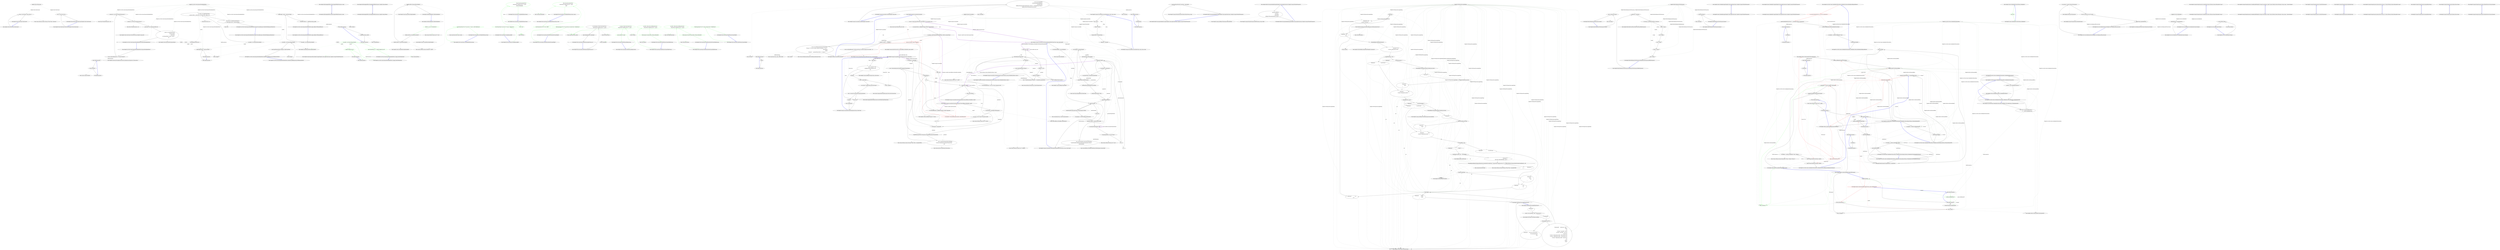 digraph  {
n7 [label="HangFire.Client.ClientContext", span=""];
n0 [label="Entry HangFire.Client.ClientContext.ClientContext()", span="6-6", cluster="HangFire.Client.ClientContext.ClientContext()"];
n1 [label="Items = new Dictionary<string, object>()", span="8-8", cluster="HangFire.Client.ClientContext.ClientContext()"];
n2 [label="Exit HangFire.Client.ClientContext.ClientContext()", span="6-6", cluster="HangFire.Client.ClientContext.ClientContext()"];
n3 [label="Entry System.Collections.Generic.Dictionary<TKey, TValue>.Dictionary()", span="0-0", cluster="System.Collections.Generic.Dictionary<TKey, TValue>.Dictionary()"];
n4 [label="Entry HangFire.Client.ClientContext.ClientContext(HangFire.Client.ClientContext)", span="11-11", cluster="HangFire.Client.ClientContext.ClientContext(HangFire.Client.ClientContext)"];
n5 [label="Items = clientContext.Items", span="13-13", cluster="HangFire.Client.ClientContext.ClientContext(HangFire.Client.ClientContext)"];
n6 [label="Exit HangFire.Client.ClientContext.ClientContext(HangFire.Client.ClientContext)", span="11-11", cluster="HangFire.Client.ClientContext.ClientContext(HangFire.Client.ClientContext)"];
m0_8 [label="Entry Mock<IWriteOnlyTransaction>.cstr", span="", cluster="Mock<IWriteOnlyTransaction>.cstr", file="EnqueuedStateHandlerFacts.cs"];
m0_28 [label="Entry Unk.Apply", span="", cluster="Unk.Apply", file="EnqueuedStateHandlerFacts.cs"];
m0_22 [label="Entry Unk.Equal", span="", cluster="Unk.Equal", file="EnqueuedStateHandlerFacts.cs"];
m0_48 [label="Entry Unk.DoesNotThrow", span="", cluster="Unk.DoesNotThrow", file="EnqueuedStateHandlerFacts.cs"];
m0_40 [label="Entry Unk.>", span="", cluster="Unk.>", file="EnqueuedStateHandlerFacts.cs"];
m0_10 [label="Entry HangFire.States.StateContext.StateContext(string, HangFire.Common.Job)", span="23-23", cluster="HangFire.States.StateContext.StateContext(string, HangFire.Common.Job)", file="EnqueuedStateHandlerFacts.cs"];
m0_12 [label="Entry HangFire.States.EnqueuedState.EnqueuedState()", span="31-31", cluster="HangFire.States.EnqueuedState.EnqueuedState()", file="EnqueuedStateHandlerFacts.cs"];
m0_11 [label="Entry ApplyStateContext.cstr", span="", cluster="ApplyStateContext.cstr", file="EnqueuedStateHandlerFacts.cs"];
m0_39 [label="Entry Mock<State>.cstr", span="", cluster="Mock<State>.cstr", file="EnqueuedStateHandlerFacts.cs"];
m0_52 [label="Entry HangFire.States.EnqueuedState.Handler.Unapply(HangFire.States.ApplyStateContext, HangFire.Storage.IWriteOnlyTransaction)", span="92-92", cluster="HangFire.States.EnqueuedState.Handler.Unapply(HangFire.States.ApplyStateContext, HangFire.Storage.IWriteOnlyTransaction)", file="EnqueuedStateHandlerFacts.cs"];
m0_33 [label="Entry Unk.AddToQueue", span="", cluster="Unk.AddToQueue", file="EnqueuedStateHandlerFacts.cs"];
m0_13 [label="Entry lambda expression", span="21-21", cluster="lambda expression", file="EnqueuedStateHandlerFacts.cs"];
m0_50 [label="handler.Unapply(null, null)", span="67-67", cluster="lambda expression", color=green, community=0, file="EnqueuedStateHandlerFacts.cs"];
m0_49 [label="Entry lambda expression", span="67-67", cluster="lambda expression", file="EnqueuedStateHandlerFacts.cs"];
m0_51 [label="Exit lambda expression", span="67-67", cluster="lambda expression", file="EnqueuedStateHandlerFacts.cs"];
m0_42 [label="handler.Apply(context, _transaction.Object)", span="59-59", cluster="lambda expression", file="EnqueuedStateHandlerFacts.cs"];
m0_41 [label="Entry lambda expression", span="59-59", cluster="lambda expression", file="EnqueuedStateHandlerFacts.cs"];
m0_43 [label="Exit lambda expression", span="59-59", cluster="lambda expression", file="EnqueuedStateHandlerFacts.cs"];
m0_30 [label="Entry lambda expression", span="48-48", cluster="lambda expression", file="EnqueuedStateHandlerFacts.cs"];
m0_32 [label="Exit lambda expression", span="48-48", cluster="lambda expression", file="EnqueuedStateHandlerFacts.cs"];
m0_31 [label="x.AddToQueue(Queue, JobId)", span="48-48", cluster="lambda expression", file="EnqueuedStateHandlerFacts.cs"];
m0_14 [label="Console.WriteLine()", span="21-21", cluster="lambda expression", file="EnqueuedStateHandlerFacts.cs"];
m0_15 [label="Exit lambda expression", span="21-21", cluster="lambda expression", file="EnqueuedStateHandlerFacts.cs"];
m0_29 [label="Entry Unk.Verify", span="", cluster="Unk.Verify", file="EnqueuedStateHandlerFacts.cs"];
m0_21 [label="Entry HangFire.States.EnqueuedState.Handler.Handler()", span="77-77", cluster="HangFire.States.EnqueuedState.Handler.Handler()", file="EnqueuedStateHandlerFacts.cs"];
m0_17 [label="Entry HangFire.Core.Tests.States.EnqueuedStateHandlerFacts.HandlerShouldBeRegistered_ForTheEnqueuedState()", span="35-35", cluster="HangFire.Core.Tests.States.EnqueuedStateHandlerFacts.HandlerShouldBeRegistered_ForTheEnqueuedState()", file="EnqueuedStateHandlerFacts.cs"];
m0_18 [label="var handler = new EnqueuedState.Handler()", span="37-37", cluster="HangFire.Core.Tests.States.EnqueuedStateHandlerFacts.HandlerShouldBeRegistered_ForTheEnqueuedState()", file="EnqueuedStateHandlerFacts.cs"];
m0_19 [label="Assert.Equal(EnqueuedState.StateName, handler.StateName)", span="38-38", cluster="HangFire.Core.Tests.States.EnqueuedStateHandlerFacts.HandlerShouldBeRegistered_ForTheEnqueuedState()", file="EnqueuedStateHandlerFacts.cs"];
m0_20 [label="Exit HangFire.Core.Tests.States.EnqueuedStateHandlerFacts.HandlerShouldBeRegistered_ForTheEnqueuedState()", span="35-35", cluster="HangFire.Core.Tests.States.EnqueuedStateHandlerFacts.HandlerShouldBeRegistered_ForTheEnqueuedState()", file="EnqueuedStateHandlerFacts.cs"];
m0_34 [label="Entry HangFire.Core.Tests.States.EnqueuedStateHandlerFacts.Apply_ThrowsAnException_WhenOtherThanEnqueuedStateGiven()", span="52-52", cluster="HangFire.Core.Tests.States.EnqueuedStateHandlerFacts.Apply_ThrowsAnException_WhenOtherThanEnqueuedStateGiven()", file="EnqueuedStateHandlerFacts.cs"];
m0_35 [label="var handler = new EnqueuedState.Handler()", span="54-54", cluster="HangFire.Core.Tests.States.EnqueuedStateHandlerFacts.Apply_ThrowsAnException_WhenOtherThanEnqueuedStateGiven()", file="EnqueuedStateHandlerFacts.cs"];
m0_36 [label="var context = new ApplyStateContext(\r\n                _connection.Object, _stateContext, new Mock<State>().Object, null)", span="55-56", cluster="HangFire.Core.Tests.States.EnqueuedStateHandlerFacts.Apply_ThrowsAnException_WhenOtherThanEnqueuedStateGiven()", file="EnqueuedStateHandlerFacts.cs"];
m0_37 [label="Assert.Throws<InvalidOperationException>(\r\n                () => handler.Apply(context, _transaction.Object))", span="58-59", cluster="HangFire.Core.Tests.States.EnqueuedStateHandlerFacts.Apply_ThrowsAnException_WhenOtherThanEnqueuedStateGiven()", file="EnqueuedStateHandlerFacts.cs"];
m0_38 [label="Exit HangFire.Core.Tests.States.EnqueuedStateHandlerFacts.Apply_ThrowsAnException_WhenOtherThanEnqueuedStateGiven()", span="52-52", cluster="HangFire.Core.Tests.States.EnqueuedStateHandlerFacts.Apply_ThrowsAnException_WhenOtherThanEnqueuedStateGiven()", file="EnqueuedStateHandlerFacts.cs"];
m0_7 [label="Entry HangFire.Common.Job.FromExpression(System.Linq.Expressions.Expression<System.Action>)", span="125-125", cluster="HangFire.Common.Job.FromExpression(System.Linq.Expressions.Expression<System.Action>)", file="EnqueuedStateHandlerFacts.cs"];
m0_0 [label="Entry HangFire.Core.Tests.States.EnqueuedStateHandlerFacts.EnqueuedStateHandlerFacts()", span="19-19", cluster="HangFire.Core.Tests.States.EnqueuedStateHandlerFacts.EnqueuedStateHandlerFacts()", file="EnqueuedStateHandlerFacts.cs"];
m0_2 [label="_transaction = new Mock<IWriteOnlyTransaction>()", span="23-23", cluster="HangFire.Core.Tests.States.EnqueuedStateHandlerFacts.EnqueuedStateHandlerFacts()", file="EnqueuedStateHandlerFacts.cs"];
m0_3 [label="_connection = new Mock<IStorageConnection>()", span="24-24", cluster="HangFire.Core.Tests.States.EnqueuedStateHandlerFacts.EnqueuedStateHandlerFacts()", file="EnqueuedStateHandlerFacts.cs"];
m0_4 [label="_stateContext = new StateContext(JobId, job)", span="25-25", cluster="HangFire.Core.Tests.States.EnqueuedStateHandlerFacts.EnqueuedStateHandlerFacts()", file="EnqueuedStateHandlerFacts.cs"];
m0_5 [label="_context = new ApplyStateContext(\r\n                _connection.Object,\r\n                _stateContext, \r\n                new EnqueuedState { Queue = Queue }, \r\n                null)", span="27-31", cluster="HangFire.Core.Tests.States.EnqueuedStateHandlerFacts.EnqueuedStateHandlerFacts()", file="EnqueuedStateHandlerFacts.cs"];
m0_1 [label="var job = Job.FromExpression(() => Console.WriteLine())", span="21-21", cluster="HangFire.Core.Tests.States.EnqueuedStateHandlerFacts.EnqueuedStateHandlerFacts()", file="EnqueuedStateHandlerFacts.cs"];
m0_6 [label="Exit HangFire.Core.Tests.States.EnqueuedStateHandlerFacts.EnqueuedStateHandlerFacts()", span="19-19", cluster="HangFire.Core.Tests.States.EnqueuedStateHandlerFacts.EnqueuedStateHandlerFacts()", file="EnqueuedStateHandlerFacts.cs"];
m0_23 [label="Entry HangFire.Core.Tests.States.EnqueuedStateHandlerFacts.Apply_AddsJob_ToTheSpecifiedQueue()", span="42-42", cluster="HangFire.Core.Tests.States.EnqueuedStateHandlerFacts.Apply_AddsJob_ToTheSpecifiedQueue()", file="EnqueuedStateHandlerFacts.cs"];
m0_24 [label="var handler = new EnqueuedState.Handler()", span="44-44", cluster="HangFire.Core.Tests.States.EnqueuedStateHandlerFacts.Apply_AddsJob_ToTheSpecifiedQueue()", file="EnqueuedStateHandlerFacts.cs"];
m0_25 [label="handler.Apply(_context, _transaction.Object)", span="46-46", cluster="HangFire.Core.Tests.States.EnqueuedStateHandlerFacts.Apply_AddsJob_ToTheSpecifiedQueue()", file="EnqueuedStateHandlerFacts.cs"];
m0_26 [label="_transaction.Verify(x => x.AddToQueue(Queue, JobId))", span="48-48", cluster="HangFire.Core.Tests.States.EnqueuedStateHandlerFacts.Apply_AddsJob_ToTheSpecifiedQueue()", file="EnqueuedStateHandlerFacts.cs"];
m0_27 [label="Exit HangFire.Core.Tests.States.EnqueuedStateHandlerFacts.Apply_AddsJob_ToTheSpecifiedQueue()", span="42-42", cluster="HangFire.Core.Tests.States.EnqueuedStateHandlerFacts.Apply_AddsJob_ToTheSpecifiedQueue()", file="EnqueuedStateHandlerFacts.cs"];
m0_9 [label="Entry Mock<IStorageConnection>.cstr", span="", cluster="Mock<IStorageConnection>.cstr", file="EnqueuedStateHandlerFacts.cs"];
m0_16 [label="Entry System.Console.WriteLine()", span="0-0", cluster="System.Console.WriteLine()", file="EnqueuedStateHandlerFacts.cs"];
m0_44 [label="Entry HangFire.Core.Tests.States.EnqueuedStateHandlerFacts.Unapply_DoesNotDoAnything()", span="63-63", cluster="HangFire.Core.Tests.States.EnqueuedStateHandlerFacts.Unapply_DoesNotDoAnything()", file="EnqueuedStateHandlerFacts.cs"];
m0_45 [label="var handler = new EnqueuedState.Handler()", span="65-65", cluster="HangFire.Core.Tests.States.EnqueuedStateHandlerFacts.Unapply_DoesNotDoAnything()", color=green, community=0, file="EnqueuedStateHandlerFacts.cs"];
m0_46 [label="Assert.DoesNotThrow(() => handler.Unapply(null, null))", span="67-67", cluster="HangFire.Core.Tests.States.EnqueuedStateHandlerFacts.Unapply_DoesNotDoAnything()", color=green, community=0, file="EnqueuedStateHandlerFacts.cs"];
m0_47 [label="Exit HangFire.Core.Tests.States.EnqueuedStateHandlerFacts.Unapply_DoesNotDoAnything()", span="63-63", cluster="HangFire.Core.Tests.States.EnqueuedStateHandlerFacts.Unapply_DoesNotDoAnything()", file="EnqueuedStateHandlerFacts.cs"];
m0_56 [label=handler, span="", file="EnqueuedStateHandlerFacts.cs"];
m0_53 [label="HangFire.Core.Tests.States.EnqueuedStateHandlerFacts", span="", file="EnqueuedStateHandlerFacts.cs"];
m0_54 [label=handler, span="", file="EnqueuedStateHandlerFacts.cs"];
m0_55 [label=context, span="", file="EnqueuedStateHandlerFacts.cs"];
m1_2 [label="Entry HangFire.IJobStateAppliedFilter.OnStateUnapplied(IRedisTransaction, string)", span="9-9", cluster="HangFire.IJobStateAppliedFilter.OnStateUnapplied(IRedisTransaction, string)", file="FailedStateHandler.cs"];
m1_3 [label="Exit HangFire.IJobStateAppliedFilter.OnStateUnapplied(IRedisTransaction, string)", span="9-9", cluster="HangFire.IJobStateAppliedFilter.OnStateUnapplied(IRedisTransaction, string)", file="FailedStateHandler.cs"];
m1_0 [label="Entry HangFire.IJobStateAppliedFilter.OnStateApplied(IRedisTransaction, HangFire.States.JobState)", span="8-8", cluster="HangFire.IJobStateAppliedFilter.OnStateApplied(IRedisTransaction, HangFire.States.JobState)", file="FailedStateHandler.cs"];
m1_1 [label="Exit HangFire.IJobStateAppliedFilter.OnStateApplied(IRedisTransaction, HangFire.States.JobState)", span="8-8", cluster="HangFire.IJobStateAppliedFilter.OnStateApplied(IRedisTransaction, HangFire.States.JobState)", file="FailedStateHandler.cs"];
m2_10 [label="Entry HangFire.States.EnqueuedState.Handler.Handler()", span="77-77", cluster="HangFire.States.EnqueuedState.Handler.Handler()", file="GlobalStateHandlers.cs"];
m2_6 [label="Entry System.Collections.Generic.List<T>.List()", span="0-0", cluster="System.Collections.Generic.List<T>.List()", file="GlobalStateHandlers.cs"];
m2_8 [label="Entry System.Collections.Generic.ICollection<T>.Add(T)", span="0-0", cluster="System.Collections.Generic.ICollection<T>.Add(T)", file="GlobalStateHandlers.cs"];
m2_0 [label="Entry HangFire.GlobalStateHandlers.GlobalStateHandlers()", span="23-23", cluster="HangFire.GlobalStateHandlers.GlobalStateHandlers()", file="GlobalStateHandlers.cs"];
m2_1 [label="Handlers = new List<IStateHandler>()", span="25-25", cluster="HangFire.GlobalStateHandlers.GlobalStateHandlers()", color=green, community=0, file="GlobalStateHandlers.cs"];
m2_2 [label="Handlers.Add(new SucceededState.Handler())", span="26-26", cluster="HangFire.GlobalStateHandlers.GlobalStateHandlers()", file="GlobalStateHandlers.cs"];
m2_3 [label="Handlers.Add(new ScheduledState.Handler())", span="27-27", cluster="HangFire.GlobalStateHandlers.GlobalStateHandlers()", file="GlobalStateHandlers.cs"];
m2_4 [label="Handlers.Add(new EnqueuedState.Handler())", span="28-28", cluster="HangFire.GlobalStateHandlers.GlobalStateHandlers()", file="GlobalStateHandlers.cs"];
m2_5 [label="Exit HangFire.GlobalStateHandlers.GlobalStateHandlers()", span="23-23", cluster="HangFire.GlobalStateHandlers.GlobalStateHandlers()", file="GlobalStateHandlers.cs"];
m2_7 [label="Entry HangFire.States.SucceededState.Handler.Handler()", span="52-52", cluster="HangFire.States.SucceededState.Handler.Handler()", file="GlobalStateHandlers.cs"];
m2_9 [label="Entry HangFire.States.ScheduledState.Handler.Handler()", span="52-52", cluster="HangFire.States.ScheduledState.Handler.Handler()", file="GlobalStateHandlers.cs"];
m3_23 [label="Entry Unk.Then", span="", cluster="Unk.Then", file="JobHelperFacts.cs"];
m3_6 [label="Entry Unk.Given", span="", cluster="Unk.Given", file="JobHelperFacts.cs"];
m3_11 [label="Entry Unk.EnqueueItemOnList", span="", cluster="Unk.EnqueueItemOnList", file="JobHelperFacts.cs"];
m3_37 [label="Entry Unk.DoesNotContain", span="", cluster="Unk.DoesNotContain", file="JobHelperFacts.cs"];
m3_28 [label="Entry Unk.GetAllItemsFromList", span="", cluster="Unk.GetAllItemsFromList", file="JobHelperFacts.cs"];
m3_15 [label="Entry string.Format(string, object, object)", span="0-0", cluster="string.Format(string, object, object)", file="JobHelperFacts.cs"];
m3_7 [label="Entry HangFire.Tests.QueueSteps.GivenAJobInTheQueue(string)", span="25-25", cluster="HangFire.Tests.QueueSteps.GivenAJobInTheQueue(string)", file="JobHelperFacts.cs"];
m3_8 [label="Given(''a job'')", span="27-27", cluster="HangFire.Tests.QueueSteps.GivenAJobInTheQueue(string)", color=green, community=0, file="JobHelperFacts.cs"];
m3_9 [label="Redis.Client.EnqueueItemOnList(\r\n                String.Format(''hangfire:queue:{0}'', queue),\r\n                JobSteps.DefaultJobId)", span="29-31", cluster="HangFire.Tests.QueueSteps.GivenAJobInTheQueue(string)", color=green, community=0, file="JobHelperFacts.cs"];
m3_10 [label="Exit HangFire.Tests.QueueSteps.GivenAJobInTheQueue(string)", span="25-25", cluster="HangFire.Tests.QueueSteps.GivenAJobInTheQueue(string)", file="JobHelperFacts.cs"];
m3_12 [label="Entry HangFire.Tests.QueueSteps.GivenTheJobInTheQueue(string)", span="35-35", cluster="HangFire.Tests.QueueSteps.GivenTheJobInTheQueue(string)", file="JobHelperFacts.cs"];
m3_13 [label="Given(String.Format(''the '{0}' job in the '{1}' queue'', jobId, DefaultQueue))", span="37-37", cluster="HangFire.Tests.QueueSteps.GivenTheJobInTheQueue(string)", color=green, community=0, file="JobHelperFacts.cs"];
m3_14 [label="Exit HangFire.Tests.QueueSteps.GivenTheJobInTheQueue(string)", span="35-35", cluster="HangFire.Tests.QueueSteps.GivenTheJobInTheQueue(string)", file="JobHelperFacts.cs"];
m3_16 [label="Entry HangFire.Tests.QueueSteps.GivenTheJobInTheQueue(string, string)", span="41-41", cluster="HangFire.Tests.QueueSteps.GivenTheJobInTheQueue(string, string)", file="JobHelperFacts.cs"];
m3_17 [label="Given(String.Format(''the '{0}' job'', jobId))", span="43-43", cluster="HangFire.Tests.QueueSteps.GivenTheJobInTheQueue(string, string)", color=green, community=0, file="JobHelperFacts.cs"];
m3_18 [label="Redis.Client.EnqueueItemOnList(\r\n                String.Format(''hangfire:queue:{0}'', queue),\r\n                jobId)", span="45-47", cluster="HangFire.Tests.QueueSteps.GivenTheJobInTheQueue(string, string)", color=green, community=0, file="JobHelperFacts.cs"];
m3_19 [label="Exit HangFire.Tests.QueueSteps.GivenTheJobInTheQueue(string, string)", span="41-41", cluster="HangFire.Tests.QueueSteps.GivenTheJobInTheQueue(string, string)", file="JobHelperFacts.cs"];
m3_30 [label="Entry HangFire.Tests.QueueSteps.ThenTheQueueDoesNotContainTheJob()", span="67-67", cluster="HangFire.Tests.QueueSteps.ThenTheQueueDoesNotContainTheJob()", file="JobHelperFacts.cs"];
m3_31 [label="Then(String.Format(''the '{0}' queue does not contain the job'', DefaultQueue))", span="69-69", cluster="HangFire.Tests.QueueSteps.ThenTheQueueDoesNotContainTheJob()", color=green, community=0, file="JobHelperFacts.cs"];
m3_32 [label="Exit HangFire.Tests.QueueSteps.ThenTheQueueDoesNotContainTheJob()", span="67-67", cluster="HangFire.Tests.QueueSteps.ThenTheQueueDoesNotContainTheJob()", file="JobHelperFacts.cs"];
m3_43 [label="Entry Unk.AreEqual", span="", cluster="Unk.AreEqual", file="JobHelperFacts.cs"];
m3_42 [label="Entry Unk.GetListCount", span="", cluster="Unk.GetListCount", file="JobHelperFacts.cs"];
m3_44 [label="Entry HangFire.Tests.QueueSteps.ThenTheQueueLengthIs(string, int)", span="90-90", cluster="HangFire.Tests.QueueSteps.ThenTheQueueLengthIs(string, int)", file="JobHelperFacts.cs"];
m3_45 [label="var actualLength = Redis.Client.GetListCount(\r\n                String.Format(''hangfire:queue:{0}'', queue))", span="92-93", cluster="HangFire.Tests.QueueSteps.ThenTheQueueLengthIs(string, int)", file="JobHelperFacts.cs"];
m3_46 [label="Assert.AreEqual(length, actualLength)", span="94-94", cluster="HangFire.Tests.QueueSteps.ThenTheQueueLengthIs(string, int)", file="JobHelperFacts.cs"];
m3_47 [label="Exit HangFire.Tests.QueueSteps.ThenTheQueueLengthIs(string, int)", span="90-90", cluster="HangFire.Tests.QueueSteps.ThenTheQueueLengthIs(string, int)", file="JobHelperFacts.cs"];
m3_24 [label="Entry HangFire.Tests.QueueSteps.ThenTheQueueContainsTheJob(string)", span="57-57", cluster="HangFire.Tests.QueueSteps.ThenTheQueueContainsTheJob(string)", file="JobHelperFacts.cs"];
m3_25 [label="var jobIds = Redis.Client.GetAllItemsFromList(\r\n                String.Format(''hangfire:queue:{0}'', queue))", span="59-60", cluster="HangFire.Tests.QueueSteps.ThenTheQueueContainsTheJob(string)", color=green, community=0, file="JobHelperFacts.cs"];
m3_26 [label="CollectionAssert.Contains(jobIds, JobSteps.DefaultJobId)", span="62-62", cluster="HangFire.Tests.QueueSteps.ThenTheQueueContainsTheJob(string)", color=green, community=0, file="JobHelperFacts.cs"];
m3_27 [label="Exit HangFire.Tests.QueueSteps.ThenTheQueueContainsTheJob(string)", span="57-57", cluster="HangFire.Tests.QueueSteps.ThenTheQueueContainsTheJob(string)", file="JobHelperFacts.cs"];
m3_2 [label="Entry HangFire.Tests.QueueSteps.GivenAnEnqueuedJob()", span="19-19", cluster="HangFire.Tests.QueueSteps.GivenAnEnqueuedJob()", file="JobHelperFacts.cs"];
m3_3 [label="Given(String.Format(''a job in the '{0}' queue'', DefaultQueue))", span="21-21", cluster="HangFire.Tests.QueueSteps.GivenAnEnqueuedJob()", color=green, community=0, file="JobHelperFacts.cs"];
m3_4 [label="Exit HangFire.Tests.QueueSteps.GivenAnEnqueuedJob()", span="19-19", cluster="HangFire.Tests.QueueSteps.GivenAnEnqueuedJob()", file="JobHelperFacts.cs"];
m3_5 [label="Entry string.Format(string, object)", span="0-0", cluster="string.Format(string, object)", file="JobHelperFacts.cs"];
m3_20 [label="Entry HangFire.Tests.QueueSteps.ThenTheQueueContainsTheJob()", span="51-51", cluster="HangFire.Tests.QueueSteps.ThenTheQueueContainsTheJob()", file="JobHelperFacts.cs"];
m3_21 [label="Then(String.Format(''the '{0}' queue contains the job'', DefaultQueue))", span="53-53", cluster="HangFire.Tests.QueueSteps.ThenTheQueueContainsTheJob()", color=green, community=0, file="JobHelperFacts.cs"];
m3_22 [label="Exit HangFire.Tests.QueueSteps.ThenTheQueueContainsTheJob()", span="51-51", cluster="HangFire.Tests.QueueSteps.ThenTheQueueContainsTheJob()", file="JobHelperFacts.cs"];
m3_38 [label="Entry HangFire.Tests.QueueSteps.ThenTheQueueIsEmpty(string)", span="82-82", cluster="HangFire.Tests.QueueSteps.ThenTheQueueIsEmpty(string)", file="JobHelperFacts.cs"];
m3_39 [label="var length = Redis.Client.GetListCount(\r\n                String.Format(''hangfire:queue:{0}'', queue))", span="84-85", cluster="HangFire.Tests.QueueSteps.ThenTheQueueIsEmpty(string)", color=green, community=0, file="JobHelperFacts.cs"];
m3_40 [label="Assert.AreEqual(0, length)", span="86-86", cluster="HangFire.Tests.QueueSteps.ThenTheQueueIsEmpty(string)", color=green, community=0, file="JobHelperFacts.cs"];
m3_41 [label="Exit HangFire.Tests.QueueSteps.ThenTheQueueIsEmpty(string)", span="82-82", cluster="HangFire.Tests.QueueSteps.ThenTheQueueIsEmpty(string)", file="JobHelperFacts.cs"];
m3_29 [label="Entry Unk.Contains", span="", cluster="Unk.Contains", file="JobHelperFacts.cs"];
m3_33 [label="Entry HangFire.Tests.QueueSteps.ThenTheQueueDoesNotContainTheJob(string)", span="73-73", cluster="HangFire.Tests.QueueSteps.ThenTheQueueDoesNotContainTheJob(string)", file="JobHelperFacts.cs"];
m3_34 [label="var jobIds = Redis.Client.GetAllItemsFromList(\r\n                String.Format(''hangfire:queue:{0}'', queue))", span="75-76", cluster="HangFire.Tests.QueueSteps.ThenTheQueueDoesNotContainTheJob(string)", color=green, community=0, file="JobHelperFacts.cs"];
m3_35 [label="CollectionAssert.DoesNotContain(jobIds, JobSteps.DefaultJobId)", span="78-78", cluster="HangFire.Tests.QueueSteps.ThenTheQueueDoesNotContainTheJob(string)", color=green, community=0, file="JobHelperFacts.cs"];
m3_36 [label="Exit HangFire.Tests.QueueSteps.ThenTheQueueDoesNotContainTheJob(string)", span="73-73", cluster="HangFire.Tests.QueueSteps.ThenTheQueueDoesNotContainTheJob(string)", file="JobHelperFacts.cs"];
m4_6 [label="Entry Hangfire.Storage.InvocationData.Deserialize()", span="44-44", cluster="Hangfire.Storage.InvocationData.Deserialize()", file="JobStorage.cs"];
m4_7 [label="var type = System.Type.GetType(Type, throwOnError: true, ignoreCase: true)", span="48-48", cluster="Hangfire.Storage.InvocationData.Deserialize()", file="JobStorage.cs"];
m4_8 [label="var parameterTypes = JobHelper.FromJson<Type[]>(ParameterTypes)", span="49-49", cluster="Hangfire.Storage.InvocationData.Deserialize()", file="JobStorage.cs"];
m4_9 [label="var method = GetNonOpenMatchingMethod(type, Method, parameterTypes)", span="50-50", cluster="Hangfire.Storage.InvocationData.Deserialize()", file="JobStorage.cs"];
m4_11 [label="throw new InvalidOperationException(String.Format(\r\n                        ''The type `{0}` does not contain a method with signature `{1}({2})`'',\r\n                        type.FullName,\r\n                        Method,\r\n                        String.Join('', '', parameterTypes.Select(x => x.Name))));", span="54-58", cluster="Hangfire.Storage.InvocationData.Deserialize()", file="JobStorage.cs"];
m4_14 [label="return new Job(type, method, arguments);", span="64-64", cluster="Hangfire.Storage.InvocationData.Deserialize()", color=red, community=0, file="JobStorage.cs"];
m4_10 [label="method == null", span="52-52", cluster="Hangfire.Storage.InvocationData.Deserialize()", file="JobStorage.cs"];
m4_13 [label="var arguments = DeserializeArguments(method, serializedArguments)", span="62-62", cluster="Hangfire.Storage.InvocationData.Deserialize()", color=red, community=0, file="JobStorage.cs"];
m4_12 [label="var serializedArguments = JobHelper.FromJson<string[]>(Arguments)", span="61-61", cluster="Hangfire.Storage.InvocationData.Deserialize()", file="JobStorage.cs"];
m4_15 [label=Exception, span="66-66", cluster="Hangfire.Storage.InvocationData.Deserialize()", file="JobStorage.cs"];
m4_16 [label="throw new JobLoadException(''Could not load the job. See inner exception for the details.'', ex);", span="68-68", cluster="Hangfire.Storage.InvocationData.Deserialize()", file="JobStorage.cs"];
m4_17 [label="Exit Hangfire.Storage.InvocationData.Deserialize()", span="44-44", cluster="Hangfire.Storage.InvocationData.Deserialize()", file="JobStorage.cs"];
m4_110 [label="Entry System.Collections.Generic.List<T>.List()", span="0-0", cluster="System.Collections.Generic.List<T>.List()", file="JobStorage.cs"];
m4_20 [label="Entry Hangfire.Storage.InvocationData.GetNonOpenMatchingMethod(System.Type, string, System.Type[])", span="172-172", cluster="Hangfire.Storage.InvocationData.GetNonOpenMatchingMethod(System.Type, string, System.Type[])", file="JobStorage.cs"];
m4_87 [label="var methodCandidates = type.GetMethods()", span="174-174", cluster="Hangfire.Storage.InvocationData.GetNonOpenMatchingMethod(System.Type, string, System.Type[])", file="JobStorage.cs"];
m4_89 [label="!methodCandidate.Name.Equals(name, StringComparison.Ordinal)", span="178-178", cluster="Hangfire.Storage.InvocationData.GetNonOpenMatchingMethod(System.Type, string, System.Type[])", file="JobStorage.cs"];
m4_91 [label="parameters.Length != parameterTypes.Length", span="184-184", cluster="Hangfire.Storage.InvocationData.GetNonOpenMatchingMethod(System.Type, string, System.Type[])", file="JobStorage.cs"];
m4_98 [label="var actualType = parameterTypes[i]", span="198-198", cluster="Hangfire.Storage.InvocationData.GetNonOpenMatchingMethod(System.Type, string, System.Type[])", file="JobStorage.cs"];
m4_88 [label=methodCandidates, span="176-176", cluster="Hangfire.Storage.InvocationData.GetNonOpenMatchingMethod(System.Type, string, System.Type[])", file="JobStorage.cs"];
m4_106 [label="return null;", span="222-222", cluster="Hangfire.Storage.InvocationData.GetNonOpenMatchingMethod(System.Type, string, System.Type[])", file="JobStorage.cs"];
m4_90 [label="var parameters = methodCandidate.GetParameters()", span="183-183", cluster="Hangfire.Storage.InvocationData.GetNonOpenMatchingMethod(System.Type, string, System.Type[])", file="JobStorage.cs"];
m4_105 [label="return methodCandidate.ContainsGenericParameters \r\n                    ? methodCandidate.MakeGenericMethod(genericArguments.ToArray()) \r\n                    : methodCandidate;", span="217-219", cluster="Hangfire.Storage.InvocationData.GetNonOpenMatchingMethod(System.Type, string, System.Type[])", file="JobStorage.cs"];
m4_95 [label="i < parameters.Length", span="194-194", cluster="Hangfire.Storage.InvocationData.GetNonOpenMatchingMethod(System.Type, string, System.Type[])", file="JobStorage.cs"];
m4_96 [label="var parameter = parameters[i]", span="196-196", cluster="Hangfire.Storage.InvocationData.GetNonOpenMatchingMethod(System.Type, string, System.Type[])", file="JobStorage.cs"];
m4_92 [label="var parameterTypesMatched = true", span="189-189", cluster="Hangfire.Storage.InvocationData.GetNonOpenMatchingMethod(System.Type, string, System.Type[])", file="JobStorage.cs"];
m4_93 [label="var genericArguments = new List<Type>()", span="190-190", cluster="Hangfire.Storage.InvocationData.GetNonOpenMatchingMethod(System.Type, string, System.Type[])", file="JobStorage.cs"];
m4_104 [label="!parameterTypesMatched", span="214-214", cluster="Hangfire.Storage.InvocationData.GetNonOpenMatchingMethod(System.Type, string, System.Type[])", file="JobStorage.cs"];
m4_94 [label="var i = 0", span="194-194", cluster="Hangfire.Storage.InvocationData.GetNonOpenMatchingMethod(System.Type, string, System.Type[])", file="JobStorage.cs"];
m4_100 [label="genericArguments.Add(actualType)", span="203-203", cluster="Hangfire.Storage.InvocationData.GetNonOpenMatchingMethod(System.Type, string, System.Type[])", file="JobStorage.cs"];
m4_103 [label="i++", span="194-194", cluster="Hangfire.Storage.InvocationData.GetNonOpenMatchingMethod(System.Type, string, System.Type[])", file="JobStorage.cs"];
m4_97 [label="var parameterType = parameter.ParameterType", span="197-197", cluster="Hangfire.Storage.InvocationData.GetNonOpenMatchingMethod(System.Type, string, System.Type[])", file="JobStorage.cs"];
m4_99 [label="parameterType.IsGenericParameter", span="201-201", cluster="Hangfire.Storage.InvocationData.GetNonOpenMatchingMethod(System.Type, string, System.Type[])", file="JobStorage.cs"];
m4_101 [label="parameterType.IsAssignableFrom(actualType)", span="208-208", cluster="Hangfire.Storage.InvocationData.GetNonOpenMatchingMethod(System.Type, string, System.Type[])", file="JobStorage.cs"];
m4_102 [label="parameterTypesMatched = false", span="210-210", cluster="Hangfire.Storage.InvocationData.GetNonOpenMatchingMethod(System.Type, string, System.Type[])", file="JobStorage.cs"];
m4_107 [label="Exit Hangfire.Storage.InvocationData.GetNonOpenMatchingMethod(System.Type, string, System.Type[])", span="172-172", cluster="Hangfire.Storage.InvocationData.GetNonOpenMatchingMethod(System.Type, string, System.Type[])", file="JobStorage.cs"];
m4_112 [label="Entry System.Reflection.MethodInfo.MakeGenericMethod(params System.Type[])", span="0-0", cluster="System.Reflection.MethodInfo.MakeGenericMethod(params System.Type[])", file="JobStorage.cs"];
m4_53 [label="Entry System.DateTime.ToString(string, System.IFormatProvider)", span="0-0", cluster="System.DateTime.ToString(string, System.IFormatProvider)", file="JobStorage.cs"];
m4_26 [label="Entry Hangfire.Common.Job.Job(System.Type, System.Reflection.MethodInfo, params object[])", span="120-120", cluster="Hangfire.Common.Job.Job(System.Type, System.Reflection.MethodInfo, params object[])", file="JobStorage.cs"];
m4_23 [label="Entry Unk.Join", span="", cluster="Unk.Join", file="JobStorage.cs"];
m4_111 [label="Entry System.Type.IsAssignableFrom(System.Type)", span="0-0", cluster="System.Type.IsAssignableFrom(System.Type)", file="JobStorage.cs"];
m4_25 [label="Entry Hangfire.Storage.InvocationData.DeserializeArguments(System.Reflection.MethodInfo, string[])", span="110-110", cluster="Hangfire.Storage.InvocationData.DeserializeArguments(System.Reflection.MethodInfo, string[])", file="JobStorage.cs"];
m4_56 [label="var parameters = methodInfo.GetParameters()", span="112-112", cluster="Hangfire.Storage.InvocationData.DeserializeArguments(System.Reflection.MethodInfo, string[])", file="JobStorage.cs"];
m4_57 [label="var result = new List<object>(arguments.Length)", span="113-113", cluster="Hangfire.Storage.InvocationData.DeserializeArguments(System.Reflection.MethodInfo, string[])", file="JobStorage.cs"];
m4_61 [label="var argument = arguments[i]", span="118-118", cluster="Hangfire.Storage.InvocationData.DeserializeArguments(System.Reflection.MethodInfo, string[])", file="JobStorage.cs"];
m4_59 [label="i < parameters.Length", span="115-115", cluster="Hangfire.Storage.InvocationData.DeserializeArguments(System.Reflection.MethodInfo, string[])", file="JobStorage.cs"];
m4_60 [label="var parameter = parameters[i]", span="117-117", cluster="Hangfire.Storage.InvocationData.DeserializeArguments(System.Reflection.MethodInfo, string[])", file="JobStorage.cs"];
m4_58 [label="var i = 0", span="115-115", cluster="Hangfire.Storage.InvocationData.DeserializeArguments(System.Reflection.MethodInfo, string[])", file="JobStorage.cs"];
m4_66 [label="result.Add(value)", span="133-133", cluster="Hangfire.Storage.InvocationData.DeserializeArguments(System.Reflection.MethodInfo, string[])", file="JobStorage.cs"];
m4_68 [label="return result.ToArray();", span="136-136", cluster="Hangfire.Storage.InvocationData.DeserializeArguments(System.Reflection.MethodInfo, string[])", file="JobStorage.cs"];
m4_67 [label="i++", span="115-115", cluster="Hangfire.Storage.InvocationData.DeserializeArguments(System.Reflection.MethodInfo, string[])", file="JobStorage.cs"];
m4_63 [label="CoreJobPerformanceProcess.Substitutions.ContainsKey(parameter.ParameterType)", span="122-122", cluster="Hangfire.Storage.InvocationData.DeserializeArguments(System.Reflection.MethodInfo, string[])", file="JobStorage.cs"];
m4_64 [label="value = parameter.ParameterType.IsValueType\r\n                        ? Activator.CreateInstance(parameter.ParameterType)\r\n                        : null", span="124-126", cluster="Hangfire.Storage.InvocationData.DeserializeArguments(System.Reflection.MethodInfo, string[])", file="JobStorage.cs"];
m4_65 [label="value = DeserializeArgument(argument, parameter.ParameterType)", span="130-130", cluster="Hangfire.Storage.InvocationData.DeserializeArguments(System.Reflection.MethodInfo, string[])", file="JobStorage.cs"];
m4_62 [label="object value", span="120-120", cluster="Hangfire.Storage.InvocationData.DeserializeArguments(System.Reflection.MethodInfo, string[])", file="JobStorage.cs"];
m4_69 [label="Exit Hangfire.Storage.InvocationData.DeserializeArguments(System.Reflection.MethodInfo, string[])", span="110-110", cluster="Hangfire.Storage.InvocationData.DeserializeArguments(System.Reflection.MethodInfo, string[])", file="JobStorage.cs"];
m4_71 [label="Entry System.Activator.CreateInstance(System.Type)", span="0-0", cluster="System.Activator.CreateInstance(System.Type)", file="JobStorage.cs"];
m4_70 [label="Entry System.Collections.Generic.Dictionary<TKey, TValue>.ContainsKey(TKey)", span="0-0", cluster="System.Collections.Generic.Dictionary<TKey, TValue>.ContainsKey(TKey)", file="JobStorage.cs"];
m4_18 [label="Entry System.Type.GetType(string, bool, bool)", span="0-0", cluster="System.Type.GetType(string, bool, bool)", file="JobStorage.cs"];
m4_72 [label="Entry Hangfire.Storage.InvocationData.DeserializeArgument(string, System.Type)", span="139-139", cluster="Hangfire.Storage.InvocationData.DeserializeArgument(string, System.Type)", file="JobStorage.cs"];
m4_73 [label="object value", span="141-141", cluster="Hangfire.Storage.InvocationData.DeserializeArgument(string, System.Type)", file="JobStorage.cs"];
m4_74 [label="value = argument != null\r\n                    ? JobHelper.FromJson(argument, type)\r\n                    : null", span="144-146", cluster="Hangfire.Storage.InvocationData.DeserializeArgument(string, System.Type)", file="JobStorage.cs"];
m4_76 [label="type == typeof (object)", span="150-150", cluster="Hangfire.Storage.InvocationData.DeserializeArgument(string, System.Type)", file="JobStorage.cs"];
m4_77 [label="value = argument", span="154-154", cluster="Hangfire.Storage.InvocationData.DeserializeArgument(string, System.Type)", file="JobStorage.cs"];
m4_78 [label="var converter = TypeDescriptor.GetConverter(type)", span="160-160", cluster="Hangfire.Storage.InvocationData.DeserializeArgument(string, System.Type)", file="JobStorage.cs"];
m4_79 [label="value = converter.ConvertFromInvariantString(argument)", span="161-161", cluster="Hangfire.Storage.InvocationData.DeserializeArgument(string, System.Type)", file="JobStorage.cs"];
m4_75 [label=Exception, span="148-148", cluster="Hangfire.Storage.InvocationData.DeserializeArgument(string, System.Type)", file="JobStorage.cs"];
m4_82 [label="return value;", span="169-169", cluster="Hangfire.Storage.InvocationData.DeserializeArgument(string, System.Type)", file="JobStorage.cs"];
m4_80 [label=Exception, span="163-163", cluster="Hangfire.Storage.InvocationData.DeserializeArgument(string, System.Type)", file="JobStorage.cs"];
m4_81 [label="throw jsonException;", span="165-165", cluster="Hangfire.Storage.InvocationData.DeserializeArgument(string, System.Type)", file="JobStorage.cs"];
m4_83 [label="Exit Hangfire.Storage.InvocationData.DeserializeArgument(string, System.Type)", span="139-139", cluster="Hangfire.Storage.InvocationData.DeserializeArgument(string, System.Type)", file="JobStorage.cs"];
m4_31 [label="Entry Hangfire.Storage.InvocationData.Serialize(Hangfire.Common.Job)", span="72-72", cluster="Hangfire.Storage.InvocationData.Serialize(Hangfire.Common.Job)", file="JobStorage.cs"];
m4_32 [label="return new InvocationData(\r\n                job.Type.AssemblyQualifiedName,\r\n                job.Method.Name,\r\n                JobHelper.ToJson(job.Method.GetParameters().Select(x => x.ParameterType).ToArray()),\r\n                JobHelper.ToJson(SerializeArguments(job.Args)));", span="74-78", cluster="Hangfire.Storage.InvocationData.Serialize(Hangfire.Common.Job)", file="JobStorage.cs"];
m4_33 [label="Exit Hangfire.Storage.InvocationData.Serialize(Hangfire.Common.Job)", span="72-72", cluster="Hangfire.Storage.InvocationData.Serialize(Hangfire.Common.Job)", file="JobStorage.cs"];
m4_35 [label="Entry Unk.ToArray", span="", cluster="Unk.ToArray", file="JobStorage.cs"];
m4_21 [label="Entry System.InvalidOperationException.InvalidOperationException(string)", span="0-0", cluster="System.InvalidOperationException.InvalidOperationException(string)", file="JobStorage.cs"];
m4_85 [label="Entry System.ComponentModel.TypeDescriptor.GetConverter(System.Type)", span="0-0", cluster="System.ComponentModel.TypeDescriptor.GetConverter(System.Type)", file="JobStorage.cs"];
m4_24 [label="Entry string.Format(string, object, object, object)", span="0-0", cluster="string.Format(string, object, object, object)", file="JobStorage.cs"];
m4_55 [label="Entry System.Collections.Generic.List<T>.ToArray()", span="0-0", cluster="System.Collections.Generic.List<T>.ToArray()", file="JobStorage.cs"];
m4_19 [label="Entry Hangfire.Common.JobHelper.FromJson<T>(string)", span="39-39", cluster="Hangfire.Common.JobHelper.FromJson<T>(string)", file="JobStorage.cs"];
m4_38 [label="Entry Hangfire.Common.JobHelper.ToJson(object)", span="32-32", cluster="Hangfire.Common.JobHelper.ToJson(object)", file="JobStorage.cs"];
m4_36 [label="Entry Unk.ToJson", span="", cluster="Unk.ToJson", file="JobStorage.cs"];
m4_39 [label="Entry lambda expression", span="77-77", cluster="lambda expression", file="JobStorage.cs"];
m4_28 [label="Entry lambda expression", span="58-58", cluster="lambda expression", file="JobStorage.cs"];
m4_29 [label="x.Name", span="58-58", cluster="lambda expression", file="JobStorage.cs"];
m4_30 [label="Exit lambda expression", span="58-58", cluster="lambda expression", file="JobStorage.cs"];
m4_40 [label="x.ParameterType", span="77-77", cluster="lambda expression", file="JobStorage.cs"];
m4_41 [label="Exit lambda expression", span="77-77", cluster="lambda expression", file="JobStorage.cs"];
m4_109 [label="Entry string.Equals(string, System.StringComparison)", span="0-0", cluster="string.Equals(string, System.StringComparison)", file="JobStorage.cs"];
m4_22 [label="Entry Unk.Select", span="", cluster="Unk.Select", file="JobStorage.cs"];
m4_108 [label="Entry System.Type.GetMethods()", span="0-0", cluster="System.Type.GetMethods()", file="JobStorage.cs"];
m4_52 [label="Entry System.Collections.Generic.List<T>.List(int)", span="0-0", cluster="System.Collections.Generic.List<T>.List(int)", file="JobStorage.cs"];
m4_84 [label="Entry Hangfire.Common.JobHelper.FromJson(string, System.Type)", span="46-46", cluster="Hangfire.Common.JobHelper.FromJson(string, System.Type)", file="JobStorage.cs"];
m4_27 [label="Entry Hangfire.Common.JobLoadException.JobLoadException(string, System.Exception)", span="32-32", cluster="Hangfire.Common.JobLoadException.JobLoadException(string, System.Exception)", file="JobStorage.cs"];
m4_54 [label="Entry System.Collections.Generic.List<T>.Add(T)", span="0-0", cluster="System.Collections.Generic.List<T>.Add(T)", file="JobStorage.cs"];
m4_0 [label="Entry Hangfire.Storage.InvocationData.InvocationData(string, string, string, string)", span="30-30", cluster="Hangfire.Storage.InvocationData.InvocationData(string, string, string, string)", file="JobStorage.cs"];
m4_1 [label="Type = type", span="33-33", cluster="Hangfire.Storage.InvocationData.InvocationData(string, string, string, string)", file="JobStorage.cs"];
m4_2 [label="Method = method", span="34-34", cluster="Hangfire.Storage.InvocationData.InvocationData(string, string, string, string)", file="JobStorage.cs"];
m4_3 [label="ParameterTypes = parameterTypes", span="35-35", cluster="Hangfire.Storage.InvocationData.InvocationData(string, string, string, string)", file="JobStorage.cs"];
m4_4 [label="Arguments = arguments", span="36-36", cluster="Hangfire.Storage.InvocationData.InvocationData(string, string, string, string)", file="JobStorage.cs"];
m4_5 [label="Exit Hangfire.Storage.InvocationData.InvocationData(string, string, string, string)", span="30-30", cluster="Hangfire.Storage.InvocationData.InvocationData(string, string, string, string)", file="JobStorage.cs"];
m4_86 [label="Entry System.ComponentModel.TypeConverter.ConvertFromInvariantString(string)", span="0-0", cluster="System.ComponentModel.TypeConverter.ConvertFromInvariantString(string)", file="JobStorage.cs"];
m4_34 [label="Entry System.Reflection.MethodBase.GetParameters()", span="0-0", cluster="System.Reflection.MethodBase.GetParameters()", file="JobStorage.cs"];
m4_37 [label="Entry Hangfire.Storage.InvocationData.SerializeArguments(System.Collections.Generic.IReadOnlyCollection<object>)", span="81-81", cluster="Hangfire.Storage.InvocationData.SerializeArguments(System.Collections.Generic.IReadOnlyCollection<object>)", file="JobStorage.cs"];
m4_42 [label="var serializedArguments = new List<string>(arguments.Count)", span="83-83", cluster="Hangfire.Storage.InvocationData.SerializeArguments(System.Collections.Generic.IReadOnlyCollection<object>)", file="JobStorage.cs"];
m4_43 [label=arguments, span="84-84", cluster="Hangfire.Storage.InvocationData.SerializeArguments(System.Collections.Generic.IReadOnlyCollection<object>)", file="JobStorage.cs"];
m4_49 [label="serializedArguments.Add(value)", span="104-104", cluster="Hangfire.Storage.InvocationData.SerializeArguments(System.Collections.Generic.IReadOnlyCollection<object>)", file="JobStorage.cs"];
m4_50 [label="return serializedArguments.ToArray();", span="107-107", cluster="Hangfire.Storage.InvocationData.SerializeArguments(System.Collections.Generic.IReadOnlyCollection<object>)", file="JobStorage.cs"];
m4_44 [label="string value = null", span="86-86", cluster="Hangfire.Storage.InvocationData.SerializeArguments(System.Collections.Generic.IReadOnlyCollection<object>)", file="JobStorage.cs"];
m4_45 [label="argument != null", span="88-88", cluster="Hangfire.Storage.InvocationData.SerializeArguments(System.Collections.Generic.IReadOnlyCollection<object>)", file="JobStorage.cs"];
m4_46 [label="argument is DateTime", span="90-90", cluster="Hangfire.Storage.InvocationData.SerializeArguments(System.Collections.Generic.IReadOnlyCollection<object>)", file="JobStorage.cs"];
m4_47 [label="value = ((DateTime)argument).ToString(''o'', CultureInfo.InvariantCulture)", span="92-92", cluster="Hangfire.Storage.InvocationData.SerializeArguments(System.Collections.Generic.IReadOnlyCollection<object>)", file="JobStorage.cs"];
m4_48 [label="value = JobHelper.ToJson(argument)", span="96-96", cluster="Hangfire.Storage.InvocationData.SerializeArguments(System.Collections.Generic.IReadOnlyCollection<object>)", file="JobStorage.cs"];
m4_51 [label="Exit Hangfire.Storage.InvocationData.SerializeArguments(System.Collections.Generic.IReadOnlyCollection<object>)", span="81-81", cluster="Hangfire.Storage.InvocationData.SerializeArguments(System.Collections.Generic.IReadOnlyCollection<object>)", file="JobStorage.cs"];
m4_113 [label="Hangfire.Storage.InvocationData", span="", file="JobStorage.cs"];
m5_8 [label="Entry HangFire.Storage.IWriteOnlyTransaction.RemoveFromSet(string, string)", span="41-41", cluster="HangFire.Storage.IWriteOnlyTransaction.RemoveFromSet(string, string)", file="ProcessingStateHandler.cs"];
m5_0 [label="Entry HangFire.Redis.ProcessingStateHandler.Apply(HangFire.States.ApplyStateContext, HangFire.Storage.IWriteOnlyTransaction)", span="25-25", cluster="HangFire.Redis.ProcessingStateHandler.Apply(HangFire.States.ApplyStateContext, HangFire.Storage.IWriteOnlyTransaction)", file="ProcessingStateHandler.cs"];
m5_1 [label="transaction.AddToSet(\r\n                ''processing'',\r\n                context.JobId,\r\n                JobHelper.ToTimestamp(DateTime.UtcNow))", span="28-31", cluster="HangFire.Redis.ProcessingStateHandler.Apply(HangFire.States.ApplyStateContext, HangFire.Storage.IWriteOnlyTransaction)", file="ProcessingStateHandler.cs"];
m5_2 [label="Exit HangFire.Redis.ProcessingStateHandler.Apply(HangFire.States.ApplyStateContext, HangFire.Storage.IWriteOnlyTransaction)", span="25-25", cluster="HangFire.Redis.ProcessingStateHandler.Apply(HangFire.States.ApplyStateContext, HangFire.Storage.IWriteOnlyTransaction)", file="ProcessingStateHandler.cs"];
m5_3 [label="Entry HangFire.Common.JobHelper.ToTimestamp(System.DateTime)", span="39-39", cluster="HangFire.Common.JobHelper.ToTimestamp(System.DateTime)", file="ProcessingStateHandler.cs"];
m5_5 [label="Entry HangFire.Redis.ProcessingStateHandler.Unapply(HangFire.States.ApplyStateContext, HangFire.Storage.IWriteOnlyTransaction)", span="34-34", cluster="HangFire.Redis.ProcessingStateHandler.Unapply(HangFire.States.ApplyStateContext, HangFire.Storage.IWriteOnlyTransaction)", file="ProcessingStateHandler.cs"];
m5_6 [label="transaction.RemoveFromSet(''processing'', context.JobId)", span="37-37", cluster="HangFire.Redis.ProcessingStateHandler.Unapply(HangFire.States.ApplyStateContext, HangFire.Storage.IWriteOnlyTransaction)", file="ProcessingStateHandler.cs"];
m5_7 [label="Exit HangFire.Redis.ProcessingStateHandler.Unapply(HangFire.States.ApplyStateContext, HangFire.Storage.IWriteOnlyTransaction)", span="34-34", cluster="HangFire.Redis.ProcessingStateHandler.Unapply(HangFire.States.ApplyStateContext, HangFire.Storage.IWriteOnlyTransaction)", file="ProcessingStateHandler.cs"];
m5_4 [label="Entry HangFire.Storage.IWriteOnlyTransaction.AddToSet(string, string, double)", span="40-40", cluster="HangFire.Storage.IWriteOnlyTransaction.AddToSet(string, string, double)", file="ProcessingStateHandler.cs"];
m6_45 [label="Entry HangFire.Web.RazorPage.Write(object)", span="76-76", cluster="HangFire.Web.RazorPage.Write(object)", file="RedisStorage.cs"];
m6_43 [label="Entry HangFire.Web.RazorPage.WriteLiteral(string)", span="69-69", cluster="HangFire.Web.RazorPage.WriteLiteral(string)", file="RedisStorage.cs"];
m6_46 [label="Entry Unk.GetDescription", span="", cluster="Unk.GetDescription", file="RedisStorage.cs"];
m6_0 [label="Entry HangFire.Web.Pages.RecurringJobsPage.Execute()", span="74-74", cluster="HangFire.Web.Pages.RecurringJobsPage.Execute()", file="RedisStorage.cs"];
m6_1 [label="WriteLiteral(''\r\n'')", span="78-78", cluster="HangFire.Web.Pages.RecurringJobsPage.Execute()", file="RedisStorage.cs"];
m6_2 [label="Layout = new LayoutPage { Title = ''Recurring jobs'' }", span="94-94", cluster="HangFire.Web.Pages.RecurringJobsPage.Execute()", file="RedisStorage.cs"];
m6_3 [label="WriteLiteral(''\r\n'')", span="100-100", cluster="HangFire.Web.Pages.RecurringJobsPage.Execute()", file="RedisStorage.cs"];
m6_4 [label="RecurringJobs.Count == 0", span="105-105", cluster="HangFire.Web.Pages.RecurringJobsPage.Execute()", file="RedisStorage.cs"];
m6_5 [label="WriteLiteral(''    <div class=\''alert alert-info\''>\r\n        No recurring jobs found.\r\n    </div>\r'' +\r\n''\n'')", span="111-112", cluster="HangFire.Web.Pages.RecurringJobsPage.Execute()", file="RedisStorage.cs"];
m6_6 [label="WriteLiteral(@''    <table class=''''table''''>\r\n        <thead>\r\n            <tr>\r\n                <th class=''''min-width''''>Id</th>\r\n                <th class=''''min-width''''>Cron</th>\r\n                <th>Job</th>\r\n                <th class=''''align-right min-width''''>Next execution</th>\r\n                <th class=''''align-right min-width''''>Last execution</th>\r\n                <th class=''''align-right min-width''''>Last job</th>\r\n            </tr>\r\n        </thead>\r\n        <tbody>\r\n'')", span="124-136", cluster="HangFire.Web.Pages.RecurringJobsPage.Execute()", file="RedisStorage.cs"];
m6_7 [label=RecurringJobs, span="141-141", cluster="HangFire.Web.Pages.RecurringJobsPage.Execute()", file="RedisStorage.cs"];
m6_8 [label="WriteLiteral(''                <tr>\r\n                    <td>'')", span="147-147", cluster="HangFire.Web.Pages.RecurringJobsPage.Execute()", file="RedisStorage.cs"];
m6_41 [label="WriteLiteral(''        </tbody>\r\n    </table>\r\n'')", span="358-358", cluster="HangFire.Web.Pages.RecurringJobsPage.Execute()", file="RedisStorage.cs"];
m6_9 [label="Write(job.Id)", span="152-152", cluster="HangFire.Web.Pages.RecurringJobsPage.Execute()", file="RedisStorage.cs"];
m6_11 [label="Write(CronExpressionDescriptor.ExpressionDescriptor.GetDescription(job.Cron))", span="162-162", cluster="HangFire.Web.Pages.RecurringJobsPage.Execute()", file="RedisStorage.cs"];
m6_13 [label="Write(HtmlHelper.DisplayMethod(job.Job))", span="172-172", cluster="HangFire.Web.Pages.RecurringJobsPage.Execute()", file="RedisStorage.cs"];
m6_15 [label="job.NextExecution != null", span="182-182", cluster="HangFire.Web.Pages.RecurringJobsPage.Execute()", file="RedisStorage.cs"];
m6_17 [label="Write(JobHelper.ToStringTimestamp(job.NextExecution.Value))", span="193-193", cluster="HangFire.Web.Pages.RecurringJobsPage.Execute()", file="RedisStorage.cs"];
m6_19 [label="Write(job.NextExecution.Value)", span="203-203", cluster="HangFire.Web.Pages.RecurringJobsPage.Execute()", file="RedisStorage.cs"];
m6_23 [label="job.LastExecution != null", span="236-236", cluster="HangFire.Web.Pages.RecurringJobsPage.Execute()", file="RedisStorage.cs"];
m6_25 [label="Write(JobHelper.ToStringTimestamp(job.LastExecution.Value))", span="247-247", cluster="HangFire.Web.Pages.RecurringJobsPage.Execute()", file="RedisStorage.cs"];
m6_27 [label="Write(job.LastExecution.Value)", span="257-257", cluster="HangFire.Web.Pages.RecurringJobsPage.Execute()", file="RedisStorage.cs"];
m6_31 [label="job.LastJobId != null", span="290-290", cluster="HangFire.Web.Pages.RecurringJobsPage.Execute()", file="RedisStorage.cs"];
m6_33 [label="Write(Request.LinkTo(''/job/'' + job.LastJobId))", span="301-301", cluster="HangFire.Web.Pages.RecurringJobsPage.Execute()", file="RedisStorage.cs"];
m6_35 [label="Write(JobHistoryRenderer.ForegroundStateColors.ContainsKey(job.LastJobState) ? String.Format(''background-color: {0};'', JobHistoryRenderer.ForegroundStateColors[job.LastJobState]) : null)", span="311-311", cluster="HangFire.Web.Pages.RecurringJobsPage.Execute()", file="RedisStorage.cs"];
m6_37 [label="Write(job.LastJobState)", span="321-321", cluster="HangFire.Web.Pages.RecurringJobsPage.Execute()", file="RedisStorage.cs"];
m6_10 [label="WriteLiteral(''</td>\r\n                    <td class=\''min-width\''>'')", span="157-157", cluster="HangFire.Web.Pages.RecurringJobsPage.Execute()", file="RedisStorage.cs"];
m6_12 [label="WriteLiteral(''</td>\r\n                    <td>'')", span="167-167", cluster="HangFire.Web.Pages.RecurringJobsPage.Execute()", file="RedisStorage.cs"];
m6_14 [label="WriteLiteral(''</td>\r\n                    <td class=\''align-right min-width\''>\r\n'')", span="177-177", cluster="HangFire.Web.Pages.RecurringJobsPage.Execute()", file="RedisStorage.cs"];
m6_16 [label="WriteLiteral(''                            <span data-moment=\'''')", span="188-188", cluster="HangFire.Web.Pages.RecurringJobsPage.Execute()", file="RedisStorage.cs"];
m6_21 [label="WriteLiteral(''                            <em>N/A</em>\r\n'')", span="220-220", cluster="HangFire.Web.Pages.RecurringJobsPage.Execute()", file="RedisStorage.cs"];
m6_18 [label="WriteLiteral(''\''>\r\n                                '')", span="198-198", cluster="HangFire.Web.Pages.RecurringJobsPage.Execute()", file="RedisStorage.cs"];
m6_20 [label="WriteLiteral(''\r\n                            </span>\r\n'')", span="208-208", cluster="HangFire.Web.Pages.RecurringJobsPage.Execute()", file="RedisStorage.cs"];
m6_22 [label="WriteLiteral(''                    </td>\r\n                    <td class=\''align-right min-width\''>'' +\r\n''\r\n'')", span="230-231", cluster="HangFire.Web.Pages.RecurringJobsPage.Execute()", file="RedisStorage.cs"];
m6_24 [label="WriteLiteral(''                            <span data-moment=\'''')", span="242-242", cluster="HangFire.Web.Pages.RecurringJobsPage.Execute()", file="RedisStorage.cs"];
m6_29 [label="WriteLiteral(''                            <em>N/A</em>\r\n'')", span="274-274", cluster="HangFire.Web.Pages.RecurringJobsPage.Execute()", file="RedisStorage.cs"];
m6_26 [label="WriteLiteral(''\''>\r\n                                '')", span="252-252", cluster="HangFire.Web.Pages.RecurringJobsPage.Execute()", file="RedisStorage.cs"];
m6_28 [label="WriteLiteral(''\r\n                            </span>\r\n'')", span="262-262", cluster="HangFire.Web.Pages.RecurringJobsPage.Execute()", file="RedisStorage.cs"];
m6_30 [label="WriteLiteral(''                    </td>\r\n                    <td class=\''align-right min-width\''>'' +\r\n''\r\n'')", span="284-285", cluster="HangFire.Web.Pages.RecurringJobsPage.Execute()", file="RedisStorage.cs"];
m6_32 [label="WriteLiteral(''                            <a href=\'''')", span="296-296", cluster="HangFire.Web.Pages.RecurringJobsPage.Execute()", file="RedisStorage.cs"];
m6_39 [label="WriteLiteral(''                            <em>N/A</em>\r\n'')", span="338-338", cluster="HangFire.Web.Pages.RecurringJobsPage.Execute()", file="RedisStorage.cs"];
m6_34 [label="WriteLiteral(''\''>\r\n                                <span class=\''label label-default\'' style=\'''')", span="306-306", cluster="HangFire.Web.Pages.RecurringJobsPage.Execute()", file="RedisStorage.cs"];
m6_36 [label="WriteLiteral(''\''>\r\n                                    '')", span="316-316", cluster="HangFire.Web.Pages.RecurringJobsPage.Execute()", file="RedisStorage.cs"];
m6_38 [label="WriteLiteral(''\r\n                                </span>\r\n                            </a>\r\n'')", span="326-326", cluster="HangFire.Web.Pages.RecurringJobsPage.Execute()", file="RedisStorage.cs"];
m6_40 [label="WriteLiteral(''                    </td>\r\n                </tr>\r\n'')", span="348-348", cluster="HangFire.Web.Pages.RecurringJobsPage.Execute()", file="RedisStorage.cs"];
m6_42 [label="Exit HangFire.Web.Pages.RecurringJobsPage.Execute()", span="74-74", cluster="HangFire.Web.Pages.RecurringJobsPage.Execute()", file="RedisStorage.cs"];
m6_44 [label="Entry HangFire.Web.Pages.LayoutPage.LayoutPage()", span="4-4", cluster="HangFire.Web.Pages.LayoutPage.LayoutPage()", file="RedisStorage.cs"];
m6_48 [label="Entry HangFire.Web.HtmlHelper.DisplayMethod(HangFire.Common.Job)", span="30-30", cluster="HangFire.Web.HtmlHelper.DisplayMethod(HangFire.Common.Job)", file="RedisStorage.cs"];
m6_50 [label="Entry HttpRequestBase.LinkTo(string)", span="24-24", cluster="HttpRequestBase.LinkTo(string)", file="RedisStorage.cs"];
m6_51 [label="Entry System.Collections.Generic.IDictionary<TKey, TValue>.ContainsKey(TKey)", span="0-0", cluster="System.Collections.Generic.IDictionary<TKey, TValue>.ContainsKey(TKey)", file="RedisStorage.cs"];
m6_52 [label="Entry string.Format(string, object)", span="0-0", cluster="string.Format(string, object)", file="RedisStorage.cs"];
m6_49 [label="Entry HangFire.Common.JobHelper.ToStringTimestamp(System.DateTime)", span="50-50", cluster="HangFire.Common.JobHelper.ToStringTimestamp(System.DateTime)", file="RedisStorage.cs"];
m6_47 [label="Entry Unk.Write", span="", cluster="Unk.Write", file="RedisStorage.cs"];
m6_53 [label="HangFire.Web.Pages.RecurringJobsPage", span="", file="RedisStorage.cs"];
m7_13 [label="Entry Unk.Commit", span="", cluster="Unk.Commit", file="ScheduledState.cs"];
m7_17 [label="Entry Unk.Dispose", span="", cluster="Unk.Dispose", file="ScheduledState.cs"];
m7_0 [label="Entry HangFire.Redis.RedisAtomicWriteTransaction.RedisAtomicWriteTransaction(IRedisTransaction)", span="9-9", cluster="HangFire.Redis.RedisAtomicWriteTransaction.RedisAtomicWriteTransaction(IRedisTransaction)", file="ScheduledState.cs"];
m7_1 [label="_transaction = transaction", span="11-11", cluster="HangFire.Redis.RedisAtomicWriteTransaction.RedisAtomicWriteTransaction(IRedisTransaction)", file="ScheduledState.cs"];
m7_2 [label="var storage = new RedisStoredValues(_transaction)", span="13-13", cluster="HangFire.Redis.RedisAtomicWriteTransaction.RedisAtomicWriteTransaction(IRedisTransaction)", file="ScheduledState.cs"];
m7_3 [label="Values = storage", span="15-15", cluster="HangFire.Redis.RedisAtomicWriteTransaction.RedisAtomicWriteTransaction(IRedisTransaction)", file="ScheduledState.cs"];
m7_4 [label="Sets = storage", span="16-16", cluster="HangFire.Redis.RedisAtomicWriteTransaction.RedisAtomicWriteTransaction(IRedisTransaction)", file="ScheduledState.cs"];
m7_5 [label="Lists = storage", span="17-17", cluster="HangFire.Redis.RedisAtomicWriteTransaction.RedisAtomicWriteTransaction(IRedisTransaction)", file="ScheduledState.cs"];
m7_6 [label="Queues = storage", span="18-18", cluster="HangFire.Redis.RedisAtomicWriteTransaction.RedisAtomicWriteTransaction(IRedisTransaction)", file="ScheduledState.cs"];
m7_7 [label="Jobs = storage", span="19-19", cluster="HangFire.Redis.RedisAtomicWriteTransaction.RedisAtomicWriteTransaction(IRedisTransaction)", file="ScheduledState.cs"];
m7_8 [label="Exit HangFire.Redis.RedisAtomicWriteTransaction.RedisAtomicWriteTransaction(IRedisTransaction)", span="9-9", cluster="HangFire.Redis.RedisAtomicWriteTransaction.RedisAtomicWriteTransaction(IRedisTransaction)", file="ScheduledState.cs"];
m7_14 [label="Entry HangFire.Redis.RedisAtomicWriteTransaction.Dispose()", span="33-33", cluster="HangFire.Redis.RedisAtomicWriteTransaction.Dispose()", file="ScheduledState.cs"];
m7_15 [label="_transaction.Dispose()", span="35-35", cluster="HangFire.Redis.RedisAtomicWriteTransaction.Dispose()", file="ScheduledState.cs"];
m7_16 [label="Exit HangFire.Redis.RedisAtomicWriteTransaction.Dispose()", span="33-33", cluster="HangFire.Redis.RedisAtomicWriteTransaction.Dispose()", file="ScheduledState.cs"];
m7_10 [label="Entry HangFire.Redis.RedisAtomicWriteTransaction.Commit()", span="28-28", cluster="HangFire.Redis.RedisAtomicWriteTransaction.Commit()", file="ScheduledState.cs"];
m7_11 [label="return _transaction.Commit();", span="30-30", cluster="HangFire.Redis.RedisAtomicWriteTransaction.Commit()", file="ScheduledState.cs"];
m7_12 [label="Exit HangFire.Redis.RedisAtomicWriteTransaction.Commit()", span="28-28", cluster="HangFire.Redis.RedisAtomicWriteTransaction.Commit()", file="ScheduledState.cs"];
m7_9 [label="Entry HangFire.Redis.RedisStoredValues.RedisStoredValues(IRedisTransaction)", span="15-15", cluster="HangFire.Redis.RedisStoredValues.RedisStoredValues(IRedisTransaction)", file="ScheduledState.cs"];
m7_18 [label="HangFire.Redis.RedisAtomicWriteTransaction", span="", file="ScheduledState.cs"];
m8_0 [label="Entry HangFire.States.StateHandler.Apply(HangFire.States.ApplyStateContext, HangFire.Storage.IWriteOnlyTransaction)", span="22-22", cluster="HangFire.States.StateHandler.Apply(HangFire.States.ApplyStateContext, HangFire.Storage.IWriteOnlyTransaction)", file="StateHandler.cs"];
m8_1 [label="Exit HangFire.States.StateHandler.Apply(HangFire.States.ApplyStateContext, HangFire.Storage.IWriteOnlyTransaction)", span="22-22", cluster="HangFire.States.StateHandler.Apply(HangFire.States.ApplyStateContext, HangFire.Storage.IWriteOnlyTransaction)", file="StateHandler.cs"];
m8_2 [label="Entry HangFire.States.StateHandler.Unapply(HangFire.States.ApplyStateContext, HangFire.Storage.IWriteOnlyTransaction)", span="27-27", cluster="HangFire.States.StateHandler.Unapply(HangFire.States.ApplyStateContext, HangFire.Storage.IWriteOnlyTransaction)", file="StateHandler.cs"];
m8_3 [label="Exit HangFire.States.StateHandler.Unapply(HangFire.States.ApplyStateContext, HangFire.Storage.IWriteOnlyTransaction)", span="27-27", cluster="HangFire.States.StateHandler.Unapply(HangFire.States.ApplyStateContext, HangFire.Storage.IWriteOnlyTransaction)", file="StateHandler.cs"];
m10_57 [label="Entry HangFire.Core.Tests.States.StateHandlerCollectionFacts.GetHandlers_ReturnsOnlyHandlersOfASpecifiedState()", span="69-69", cluster="HangFire.Core.Tests.States.StateHandlerCollectionFacts.GetHandlers_ReturnsOnlyHandlersOfASpecifiedState()", file="StateHandlerCollectionFacts.cs"];
m10_58 [label="var anotherStateHandlerMock = new Mock<StateHandler>()", span="71-71", cluster="HangFire.Core.Tests.States.StateHandlerCollectionFacts.GetHandlers_ReturnsOnlyHandlersOfASpecifiedState()", color=red, community=0, file="StateHandlerCollectionFacts.cs"];
m10_59 [label="anotherStateHandlerMock.Setup(x => x.StateName).Returns(''AnotherState'')", span="72-72", cluster="HangFire.Core.Tests.States.StateHandlerCollectionFacts.GetHandlers_ReturnsOnlyHandlersOfASpecifiedState()", file="StateHandlerCollectionFacts.cs"];
m10_60 [label="_collection.AddHandler(anotherStateHandlerMock.Object)", span="74-74", cluster="HangFire.Core.Tests.States.StateHandlerCollectionFacts.GetHandlers_ReturnsOnlyHandlersOfASpecifiedState()", file="StateHandlerCollectionFacts.cs"];
m10_61 [label="var handlers = _collection.GetHandlers(''State'')", span="75-75", cluster="HangFire.Core.Tests.States.StateHandlerCollectionFacts.GetHandlers_ReturnsOnlyHandlersOfASpecifiedState()", file="StateHandlerCollectionFacts.cs"];
m10_62 [label="Assert.Empty(handlers)", span="77-77", cluster="HangFire.Core.Tests.States.StateHandlerCollectionFacts.GetHandlers_ReturnsOnlyHandlersOfASpecifiedState()", file="StateHandlerCollectionFacts.cs"];
m10_63 [label="Exit HangFire.Core.Tests.States.StateHandlerCollectionFacts.GetHandlers_ReturnsOnlyHandlersOfASpecifiedState()", span="69-69", cluster="HangFire.Core.Tests.States.StateHandlerCollectionFacts.GetHandlers_ReturnsOnlyHandlersOfASpecifiedState()", file="StateHandlerCollectionFacts.cs"];
m10_44 [label="_collection.AddHandler(handler1Mock.Object)", span="59-59", cluster="HangFire.Core.Tests.States.StateHandlerCollectionFacts.GetHandlers_ReturnsAllRegisteredHandlersForTheState()", file="StateHandlerCollectionFacts.cs"];
m10_39 [label="command.CommandTimeout = CommandTimeout.Value", span="105-105", cluster="Hangfire.SqlServer.SqlCommandBatch.ExecuteNonQuery()", file="StateHandlerCollectionFacts.cs"];
m10_40 [label="command.ExecuteNonQuery()", span="108-108", cluster="Hangfire.SqlServer.SqlCommandBatch.ExecuteNonQuery()", color=red, community=0, file="StateHandlerCollectionFacts.cs"];
m10_41 [label="Exit Hangfire.SqlServer.SqlCommandBatch.ExecuteNonQuery()", span="75-75", cluster="Hangfire.SqlServer.SqlCommandBatch.ExecuteNonQuery()", file="StateHandlerCollectionFacts.cs"];
m10_47 [label="Assert.Contains(handler1Mock.Object, handlers)", span="64-64", cluster="HangFire.Core.Tests.States.StateHandlerCollectionFacts.GetHandlers_ReturnsAllRegisteredHandlersForTheState()", file="StateHandlerCollectionFacts.cs"];
m10_42 [label="Entry System.Math.Min(int, int)", span="0-0", cluster="System.Math.Min(int, int)", color=red, community=0, file="StateHandlerCollectionFacts.cs"];
m10_43 [label="Entry Hangfire.SqlServer.SqlCommandSet.ExecuteNonQuery()", span="97-97", cluster="Hangfire.SqlServer.SqlCommandSet.ExecuteNonQuery()", file="StateHandlerCollectionFacts.cs"];
m10_45 [label="Hangfire.SqlServer.SqlCommandBatch", span="", cluster="HangFire.Core.Tests.States.StateHandlerCollectionFacts.GetHandlers_ReturnsAllRegisteredHandlersForTheState()", file="StateHandlerCollectionFacts.cs"];
m10_48 [label="Assert.Contains(handler2Mock.Object, handlers)", span="65-65", cluster="HangFire.Core.Tests.States.StateHandlerCollectionFacts.GetHandlers_ReturnsAllRegisteredHandlersForTheState()", file="StateHandlerCollectionFacts.cs"];
m10_46 [label="var handlers = _collection.GetHandlers(''State'').ToArray()", span="62-62", cluster="HangFire.Core.Tests.States.StateHandlerCollectionFacts.GetHandlers_ReturnsAllRegisteredHandlersForTheState()", file="StateHandlerCollectionFacts.cs"];
m10_49 [label="Exit HangFire.Core.Tests.States.StateHandlerCollectionFacts.GetHandlers_ReturnsAllRegisteredHandlersForTheState()", span="51-51", cluster="HangFire.Core.Tests.States.StateHandlerCollectionFacts.GetHandlers_ReturnsAllRegisteredHandlersForTheState()", file="StateHandlerCollectionFacts.cs"];
m10_22 [label="Entry lambda expression", span="28-28", cluster="lambda expression", file="StateHandlerCollectionFacts.cs"];
m10_12 [label="Append(command)", span="60-60", cluster="Hangfire.SqlServer.SqlCommandBatch.Append(string, params SqlParameter[])", file="StateHandlerCollectionFacts.cs"];
m10_13 [label="Exit Hangfire.SqlServer.SqlCommandBatch.Append(string, params SqlParameter[])", span="51-51", cluster="Hangfire.SqlServer.SqlCommandBatch.Append(string, params SqlParameter[])", color=red, community=0, file="StateHandlerCollectionFacts.cs"];
m10_14 [label="Entry SqlCommand.cstr", span="", cluster="SqlCommand.cstr", file="StateHandlerCollectionFacts.cs"];
m10_15 [label="Entry Unk.Add", span="", cluster="Unk.Add", file="StateHandlerCollectionFacts.cs"];
m10_16 [label="Entry Unk.Append", span="", cluster="Unk.Append", file="StateHandlerCollectionFacts.cs"];
m10_17 [label="Entry Hangfire.SqlServer.SqlCommandBatch.Append(DbCommand)", span="63-63", cluster="Hangfire.SqlServer.SqlCommandBatch.Append(DbCommand)", file="StateHandlerCollectionFacts.cs"];
m10_7 [label="Entry Hangfire.SqlServer.SqlCommandSet.SqlCommandSet()", span="68-68", cluster="Hangfire.SqlServer.SqlCommandSet.SqlCommandSet()", file="StateHandlerCollectionFacts.cs"];
m10_11 [label="command.Parameters.Add(parameter)", span="57-57", cluster="Hangfire.SqlServer.SqlCommandBatch.Append(string, params SqlParameter[])", file="StateHandlerCollectionFacts.cs"];
m10_33 [label="_commandSet.BatchCommand.CommandTimeout = batchTimeout", span="94-94", cluster="Hangfire.SqlServer.SqlCommandBatch.ExecuteNonQuery()", file="StateHandlerCollectionFacts.cs"];
m10_0 [label="Entry HangFire.Core.Tests.States.StateHandlerCollectionFacts.StateHandlerCollectionFacts()", span="12-12", cluster="HangFire.Core.Tests.States.StateHandlerCollectionFacts.StateHandlerCollectionFacts()", file="StateHandlerCollectionFacts.cs"];
m10_2 [label="Exit HangFire.Core.Tests.States.StateHandlerCollectionFacts.StateHandlerCollectionFacts()", span="12-12", cluster="HangFire.Core.Tests.States.StateHandlerCollectionFacts.StateHandlerCollectionFacts()", file="StateHandlerCollectionFacts.cs"];
m10_3 [label="Entry HangFire.States.StateHandlerCollection.StateHandlerCollection()", span="22-22", cluster="HangFire.States.StateHandlerCollection.StateHandlerCollection()", file="StateHandlerCollectionFacts.cs"];
m10_5 [label="Assert.Throws<ArgumentNullException>(\r\n                () => _collection.AddHandler(null))", span="20-21", cluster="HangFire.Core.Tests.States.StateHandlerCollectionFacts.AddHandler_ThrowsAnException_WhenHandlerIsNull()", file="StateHandlerCollectionFacts.cs"];
m10_1 [label="_collection = new StateHandlerCollection()", span="14-14", cluster="HangFire.Core.Tests.States.StateHandlerCollectionFacts.StateHandlerCollectionFacts()", file="StateHandlerCollectionFacts.cs"];
m10_4 [label="Entry HangFire.Core.Tests.States.StateHandlerCollectionFacts.AddHandler_ThrowsAnException_WhenHandlerIsNull()", span="18-18", cluster="HangFire.Core.Tests.States.StateHandlerCollectionFacts.AddHandler_ThrowsAnException_WhenHandlerIsNull()", file="StateHandlerCollectionFacts.cs"];
m10_6 [label="Exit HangFire.Core.Tests.States.StateHandlerCollectionFacts.AddHandler_ThrowsAnException_WhenHandlerIsNull()", span="18-18", cluster="HangFire.Core.Tests.States.StateHandlerCollectionFacts.AddHandler_ThrowsAnException_WhenHandlerIsNull()", file="StateHandlerCollectionFacts.cs"];
m10_8 [label="Entry lambda expression", span="21-21", cluster="lambda expression", file="StateHandlerCollectionFacts.cs"];
m10_9 [label="_collection.AddHandler(null)", span="21-21", cluster="lambda expression", color=green, community=0, file="StateHandlerCollectionFacts.cs"];
m10_10 [label="Exit lambda expression", span="21-21", cluster="lambda expression", file="StateHandlerCollectionFacts.cs"];
m10_24 [label="Exit lambda expression", span="28-28", cluster="lambda expression", file="StateHandlerCollectionFacts.cs"];
m10_25 [label="Entry lambda expression", span="31-31", cluster="lambda expression", file="StateHandlerCollectionFacts.cs"];
m10_26 [label="_collection.AddHandler(handler.Object)", span="31-31", cluster="lambda expression", file="StateHandlerCollectionFacts.cs"];
m10_27 [label="Exit lambda expression", span="31-31", cluster="lambda expression", file="StateHandlerCollectionFacts.cs"];
m10_28 [label="Entry Unk.AddHandler", span="", cluster="Unk.AddHandler", file="StateHandlerCollectionFacts.cs"];
m10_30 [label="var handlers = _collection.GetHandlers(''State'')", span="39-39", cluster="HangFire.Core.Tests.States.StateHandlerCollectionFacts.GetHandlers_ReturnsEmptyCollection_WhenHandlersWereNotAddedForTheState()", file="StateHandlerCollectionFacts.cs"];
m10_31 [label="Assert.Empty(handlers)", span="40-40", cluster="HangFire.Core.Tests.States.StateHandlerCollectionFacts.GetHandlers_ReturnsEmptyCollection_WhenHandlersWereNotAddedForTheState()", file="StateHandlerCollectionFacts.cs"];
m10_32 [label="Exit HangFire.Core.Tests.States.StateHandlerCollectionFacts.GetHandlers_ReturnsEmptyCollection_WhenHandlersWereNotAddedForTheState()", span="37-37", cluster="HangFire.Core.Tests.States.StateHandlerCollectionFacts.GetHandlers_ReturnsEmptyCollection_WhenHandlersWereNotAddedForTheState()", file="StateHandlerCollectionFacts.cs"];
m10_34 [label="Entry Unk.Empty", span="", cluster="Unk.Empty", file="StateHandlerCollectionFacts.cs"];
m10_35 [label="Entry HangFire.Core.Tests.States.StateHandlerCollectionFacts.GetHandlers_ReturnsEmptyCollection_WhenStateNameIsNull()", span="44-44", cluster="HangFire.Core.Tests.States.StateHandlerCollectionFacts.GetHandlers_ReturnsEmptyCollection_WhenStateNameIsNull()", file="StateHandlerCollectionFacts.cs"];
m10_36 [label="var handlers = _collection.GetHandlers(null)", span="46-46", cluster="HangFire.Core.Tests.States.StateHandlerCollectionFacts.GetHandlers_ReturnsEmptyCollection_WhenStateNameIsNull()", file="StateHandlerCollectionFacts.cs"];
m10_37 [label="Assert.Empty(handlers)", span="47-47", cluster="HangFire.Core.Tests.States.StateHandlerCollectionFacts.GetHandlers_ReturnsEmptyCollection_WhenStateNameIsNull()", file="StateHandlerCollectionFacts.cs"];
m10_38 [label="Exit HangFire.Core.Tests.States.StateHandlerCollectionFacts.GetHandlers_ReturnsEmptyCollection_WhenStateNameIsNull()", span="44-44", cluster="HangFire.Core.Tests.States.StateHandlerCollectionFacts.GetHandlers_ReturnsEmptyCollection_WhenStateNameIsNull()", file="StateHandlerCollectionFacts.cs"];
m10_29 [label="Entry HangFire.Core.Tests.States.StateHandlerCollectionFacts.GetHandlers_ReturnsEmptyCollection_WhenHandlersWereNotAddedForTheState()", span="37-37", cluster="HangFire.Core.Tests.States.StateHandlerCollectionFacts.GetHandlers_ReturnsEmptyCollection_WhenHandlersWereNotAddedForTheState()", file="StateHandlerCollectionFacts.cs"];
m10_18 [label="_commandSet != null && command is SqlCommand", span="65-65", cluster="Hangfire.SqlServer.SqlCommandBatch.Append(DbCommand)", file="StateHandlerCollectionFacts.cs"];
m10_19 [label="_commandSet.Append((SqlCommand)command)", span="67-67", cluster="Hangfire.SqlServer.SqlCommandBatch.Append(DbCommand)", file="StateHandlerCollectionFacts.cs"];
m10_64 [label="Entry lambda expression", span="72-72", cluster="lambda expression", file="StateHandlerCollectionFacts.cs"];
m10_23 [label="Entry System.Collections.Generic.List<T>.Add(T)", span="0-0", cluster="System.Collections.Generic.List<T>.Add(T)", file="StateHandlerCollectionFacts.cs"];
m10_51 [label="Entry lambda expression", span="54-54", cluster="lambda expression", file="StateHandlerCollectionFacts.cs"];
m10_54 [label="Entry lambda expression", span="57-57", cluster="lambda expression", file="StateHandlerCollectionFacts.cs"];
m10_52 [label="x.StateName", span="54-54", cluster="lambda expression", file="StateHandlerCollectionFacts.cs"];
m10_53 [label="Exit lambda expression", span="54-54", cluster="lambda expression", file="StateHandlerCollectionFacts.cs"];
m10_55 [label="x.StateName", span="57-57", cluster="lambda expression", file="StateHandlerCollectionFacts.cs"];
m10_56 [label="Exit lambda expression", span="57-57", cluster="lambda expression", file="StateHandlerCollectionFacts.cs"];
m10_65 [label="x.StateName", span="72-72", cluster="lambda expression", file="StateHandlerCollectionFacts.cs"];
m10_66 [label="Exit lambda expression", span="72-72", cluster="lambda expression", file="StateHandlerCollectionFacts.cs"];
m10_21 [label="Exit Hangfire.SqlServer.SqlCommandBatch.Append(DbCommand)", span="63-63", cluster="Hangfire.SqlServer.SqlCommandBatch.Append(DbCommand)", file="StateHandlerCollectionFacts.cs"];
m10_20 [label="Entry Unk.Returns", span="", cluster="Unk.Returns", color=green, community=0, file="StateHandlerCollectionFacts.cs"];
m10_50 [label="Entry System.Collections.Generic.IEnumerable<TSource>.ToArray<TSource>()", span="0-0", cluster="System.Collections.Generic.IEnumerable<TSource>.ToArray<TSource>()", file="StateHandlerCollectionFacts.cs"];
m10_67 [label="HangFire.Core.Tests.States.StateHandlerCollectionFacts", span="", file="StateHandlerCollectionFacts.cs"];
m10_68 [label=handler, span="", file="StateHandlerCollectionFacts.cs"];
m11_0 [label="Entry HangFire.States.StateHandlerProviderCollection.GetHandlers()", span="22-22", cluster="HangFire.States.StateHandlerProviderCollection.GetHandlers()", file="StateHandlerProviders.cs"];
m11_1 [label="return null;", span="24-24", cluster="HangFire.States.StateHandlerProviderCollection.GetHandlers()", color=green, community=0, file="StateHandlerProviders.cs"];
m11_2 [label="Exit HangFire.States.StateHandlerProviderCollection.GetHandlers()", span="22-22", cluster="HangFire.States.StateHandlerProviderCollection.GetHandlers()", file="StateHandlerProviders.cs"];
m14_8 [label="Entry Hangfire.JobStorage.GetConnection()", span="56-56", cluster="Hangfire.JobStorage.GetConnection()", file="SucceededState.cs"];
m14_0 [label="Entry Hangfire.Server.ServerHeartbeat.ServerHeartbeat(System.TimeSpan)", span="26-26", cluster="Hangfire.Server.ServerHeartbeat.ServerHeartbeat(System.TimeSpan)", file="SucceededState.cs"];
m14_1 [label="_heartbeatInterval = heartbeatInterval", span="28-28", cluster="Hangfire.Server.ServerHeartbeat.ServerHeartbeat(System.TimeSpan)", file="SucceededState.cs"];
m14_2 [label="Exit Hangfire.Server.ServerHeartbeat.ServerHeartbeat(System.TimeSpan)", span="26-26", cluster="Hangfire.Server.ServerHeartbeat.ServerHeartbeat(System.TimeSpan)", file="SucceededState.cs"];
m14_3 [label="Entry Hangfire.Server.ServerHeartbeat.Execute(Hangfire.Server.BackgroundProcessContext)", span="31-31", cluster="Hangfire.Server.ServerHeartbeat.Execute(Hangfire.Server.BackgroundProcessContext)", file="SucceededState.cs"];
m14_4 [label="var connection = context.Storage.GetConnection()", span="33-33", cluster="Hangfire.Server.ServerHeartbeat.Execute(Hangfire.Server.BackgroundProcessContext)", file="SucceededState.cs"];
m14_5 [label="connection.Heartbeat(context.ServerId)", span="35-35", cluster="Hangfire.Server.ServerHeartbeat.Execute(Hangfire.Server.BackgroundProcessContext)", file="SucceededState.cs"];
m14_6 [label="context.Sleep(_heartbeatInterval)", span="38-38", cluster="Hangfire.Server.ServerHeartbeat.Execute(Hangfire.Server.BackgroundProcessContext)", file="SucceededState.cs"];
m14_7 [label="Exit Hangfire.Server.ServerHeartbeat.Execute(Hangfire.Server.BackgroundProcessContext)", span="31-31", cluster="Hangfire.Server.ServerHeartbeat.Execute(Hangfire.Server.BackgroundProcessContext)", file="SucceededState.cs"];
m14_10 [label="Entry Hangfire.Server.BackgroundProcessContext.Sleep(System.TimeSpan)", span="23-23", cluster="Hangfire.Server.BackgroundProcessContext.Sleep(System.TimeSpan)", file="SucceededState.cs"];
m14_11 [label="Entry Hangfire.Server.ServerHeartbeat.ToString()", span="41-41", cluster="Hangfire.Server.ServerHeartbeat.ToString()", file="SucceededState.cs"];
m14_12 [label="return GetType().Name;", span="43-43", cluster="Hangfire.Server.ServerHeartbeat.ToString()", file="SucceededState.cs"];
m14_13 [label="Exit Hangfire.Server.ServerHeartbeat.ToString()", span="41-41", cluster="Hangfire.Server.ServerHeartbeat.ToString()", file="SucceededState.cs"];
m14_14 [label="Entry object.GetType()", span="0-0", cluster="object.GetType()", file="SucceededState.cs"];
m14_9 [label="Entry Hangfire.Storage.IStorageConnection.Heartbeat(string)", span="49-49", cluster="Hangfire.Storage.IStorageConnection.Heartbeat(string)", file="SucceededState.cs"];
m14_15 [label="Hangfire.Server.ServerHeartbeat", span="", file="SucceededState.cs"];
m15_2 [label="Entry HangFire.Storage.IStorageConnection.CreateFetcher(System.Collections.Generic.IEnumerable<string>)", span="9-9", cluster="HangFire.Storage.IStorageConnection.CreateFetcher(System.Collections.Generic.IEnumerable<string>)", file="SucceededStateHandler.cs"];
m15_3 [label="Exit HangFire.Storage.IStorageConnection.CreateFetcher(System.Collections.Generic.IEnumerable<string>)", span="9-9", cluster="HangFire.Storage.IStorageConnection.CreateFetcher(System.Collections.Generic.IEnumerable<string>)", file="SucceededStateHandler.cs"];
m15_6 [label="Entry HangFire.Storage.IStorageConnection.CreateExpiredJob(HangFire.Storage.InvocationData, string[], System.Collections.Generic.IDictionary<string, string>, System.TimeSpan)", span="17-17", cluster="HangFire.Storage.IStorageConnection.CreateExpiredJob(HangFire.Storage.InvocationData, string[], System.Collections.Generic.IDictionary<string, string>, System.TimeSpan)", file="SucceededStateHandler.cs"];
m15_7 [label="Exit HangFire.Storage.IStorageConnection.CreateExpiredJob(HangFire.Storage.InvocationData, string[], System.Collections.Generic.IDictionary<string, string>, System.TimeSpan)", span="17-17", cluster="HangFire.Storage.IStorageConnection.CreateExpiredJob(HangFire.Storage.InvocationData, string[], System.Collections.Generic.IDictionary<string, string>, System.TimeSpan)", file="SucceededStateHandler.cs"];
m15_0 [label="Entry HangFire.Storage.IStorageConnection.CreateWriteTransaction()", span="8-8", cluster="HangFire.Storage.IStorageConnection.CreateWriteTransaction()", file="SucceededStateHandler.cs"];
m15_1 [label="Exit HangFire.Storage.IStorageConnection.CreateWriteTransaction()", span="8-8", cluster="HangFire.Storage.IStorageConnection.CreateWriteTransaction()", file="SucceededStateHandler.cs"];
m15_12 [label="Entry HangFire.Storage.IStorageConnection.Heartbeat(string)", span="25-25", cluster="HangFire.Storage.IStorageConnection.Heartbeat(string)", file="SucceededStateHandler.cs"];
m15_13 [label="Exit HangFire.Storage.IStorageConnection.Heartbeat(string)", span="25-25", cluster="HangFire.Storage.IStorageConnection.Heartbeat(string)", file="SucceededStateHandler.cs"];
m15_8 [label="Entry HangFire.Storage.IStorageConnection.AnnounceServer(string, int, System.Collections.Generic.IEnumerable<string>)", span="23-23", cluster="HangFire.Storage.IStorageConnection.AnnounceServer(string, int, System.Collections.Generic.IEnumerable<string>)", file="SucceededStateHandler.cs"];
m15_9 [label="Exit HangFire.Storage.IStorageConnection.AnnounceServer(string, int, System.Collections.Generic.IEnumerable<string>)", span="23-23", cluster="HangFire.Storage.IStorageConnection.AnnounceServer(string, int, System.Collections.Generic.IEnumerable<string>)", file="SucceededStateHandler.cs"];
m15_4 [label="Entry HangFire.Storage.IStorageConnection.AcquireJobLock(string)", span="11-11", cluster="HangFire.Storage.IStorageConnection.AcquireJobLock(string)", file="SucceededStateHandler.cs"];
m15_5 [label="Exit HangFire.Storage.IStorageConnection.AcquireJobLock(string)", span="11-11", cluster="HangFire.Storage.IStorageConnection.AcquireJobLock(string)", file="SucceededStateHandler.cs"];
m15_10 [label="Entry HangFire.Storage.IStorageConnection.RemoveServer(string)", span="24-24", cluster="HangFire.Storage.IStorageConnection.RemoveServer(string)", file="SucceededStateHandler.cs"];
m15_11 [label="Exit HangFire.Storage.IStorageConnection.RemoveServer(string)", span="24-24", cluster="HangFire.Storage.IStorageConnection.RemoveServer(string)", file="SucceededStateHandler.cs"];
m15_14 [label="Entry HangFire.Storage.IStorageConnection.RemoveTimedOutServers(System.TimeSpan)", span="26-26", cluster="HangFire.Storage.IStorageConnection.RemoveTimedOutServers(System.TimeSpan)", file="SucceededStateHandler.cs"];
m15_15 [label="Exit HangFire.Storage.IStorageConnection.RemoveTimedOutServers(System.TimeSpan)", span="26-26", cluster="HangFire.Storage.IStorageConnection.RemoveTimedOutServers(System.TimeSpan)", file="SucceededStateHandler.cs"];
n7 -> n1  [key=1, style=dashed, color=darkseagreen4, label="HangFire.Client.ClientContext"];
n7 -> n5  [key=1, style=dashed, color=darkseagreen4, label="HangFire.Client.ClientContext"];
n0 -> n1  [key=0, style=solid];
n1 -> n2  [key=0, style=solid];
n1 -> n3  [key=2, style=dotted];
n2 -> n0  [key=0, style=bold, color=blue];
n4 -> n5  [key=0, style=solid];
n5 -> n6  [key=0, style=solid];
n6 -> n4  [key=0, style=bold, color=blue];
m0_13 -> m0_14  [key=0, style=solid];
m0_50 -> m0_51  [key=0, style=solid, color=green];
m0_50 -> m0_52  [key=2, style=dotted, color=green];
m0_49 -> m0_50  [key=0, style=solid, color=green];
m0_51 -> m0_49  [key=0, style=bold, color=blue];
m0_42 -> m0_43  [key=0, style=solid];
m0_42 -> m0_28  [key=2, style=dotted];
m0_41 -> m0_42  [key=0, style=solid];
m0_43 -> m0_41  [key=0, style=bold, color=blue];
m0_30 -> m0_31  [key=0, style=solid];
m0_32 -> m0_30  [key=0, style=bold, color=blue];
m0_31 -> m0_32  [key=0, style=solid];
m0_31 -> m0_33  [key=2, style=dotted];
m0_14 -> m0_15  [key=0, style=solid];
m0_14 -> m0_16  [key=2, style=dotted];
m0_15 -> m0_13  [key=0, style=bold, color=blue];
m0_17 -> m0_18  [key=0, style=solid];
m0_18 -> m0_21  [key=2, style=dotted];
m0_18 -> m0_19  [key=0, style=solid];
m0_19 -> m0_20  [key=0, style=solid];
m0_19 -> m0_22  [key=2, style=dotted];
m0_20 -> m0_17  [key=0, style=bold, color=blue];
m0_34 -> m0_35  [key=0, style=solid];
m0_35 -> m0_21  [key=2, style=dotted];
m0_35 -> m0_36  [key=0, style=solid];
m0_35 -> m0_37  [key=1, style=dashed, color=darkseagreen4, label=handler];
m0_35 -> m0_42  [key=1, style=dashed, color=darkseagreen4, label=handler];
m0_36 -> m0_37  [key=0, style=solid];
m0_36 -> m0_11  [key=2, style=dotted];
m0_36 -> m0_39  [key=2, style=dotted];
m0_36 -> m0_42  [key=1, style=dashed, color=darkseagreen4, label=context];
m0_37 -> m0_38  [key=0, style=solid];
m0_37 -> m0_40  [key=2, style=dotted];
m0_37 -> m0_41  [key=1, style=dashed, color=darkseagreen4, label="lambda expression"];
m0_38 -> m0_34  [key=0, style=bold, color=blue];
m0_0 -> m0_1  [key=0, style=solid];
m0_2 -> m0_3  [key=0, style=solid];
m0_2 -> m0_8  [key=2, style=dotted];
m0_3 -> m0_4  [key=0, style=solid];
m0_3 -> m0_9  [key=2, style=dotted];
m0_4 -> m0_5  [key=0, style=solid];
m0_4 -> m0_10  [key=2, style=dotted];
m0_5 -> m0_11  [key=2, style=dotted];
m0_5 -> m0_6  [key=0, style=solid];
m0_5 -> m0_12  [key=2, style=dotted];
m0_1 -> m0_2  [key=0, style=solid];
m0_1 -> m0_4  [key=1, style=dashed, color=darkseagreen4, label=job];
m0_1 -> m0_7  [key=2, style=dotted];
m0_1 -> m0_13  [key=1, style=dashed, color=darkseagreen4, label="lambda expression"];
m0_6 -> m0_0  [key=0, style=bold, color=blue];
m0_23 -> m0_24  [key=0, style=solid];
m0_24 -> m0_21  [key=2, style=dotted];
m0_24 -> m0_25  [key=0, style=solid];
m0_25 -> m0_26  [key=0, style=solid];
m0_25 -> m0_28  [key=2, style=dotted];
m0_26 -> m0_27  [key=0, style=solid];
m0_26 -> m0_29  [key=2, style=dotted];
m0_26 -> m0_30  [key=1, style=dashed, color=darkseagreen4, label="lambda expression"];
m0_27 -> m0_23  [key=0, style=bold, color=blue];
m0_44 -> m0_45  [key=0, style=solid, color=green];
m0_45 -> m0_46  [key=0, style=solid, color=green];
m0_45 -> m0_21  [key=2, style=dotted, color=green];
m0_45 -> m0_50  [key=1, style=dashed, color=green, label=handler];
m0_46 -> m0_47  [key=0, style=solid, color=green];
m0_46 -> m0_48  [key=2, style=dotted, color=green];
m0_46 -> m0_49  [key=1, style=dashed, color=green, label="lambda expression"];
m0_47 -> m0_44  [key=0, style=bold, color=blue];
m0_56 -> m0_50  [key=1, style=dashed, color=green, label=handler];
m0_53 -> m0_25  [key=1, style=dashed, color=darkseagreen4, label="HangFire.Core.Tests.States.EnqueuedStateHandlerFacts"];
m0_53 -> m0_36  [key=1, style=dashed, color=darkseagreen4, label="HangFire.Core.Tests.States.EnqueuedStateHandlerFacts"];
m0_53 -> m0_37  [key=1, style=dashed, color=darkseagreen4, label="HangFire.Core.Tests.States.EnqueuedStateHandlerFacts"];
m0_53 -> m0_42  [key=1, style=dashed, color=darkseagreen4, label="HangFire.Core.Tests.States.EnqueuedStateHandlerFacts"];
m0_53 -> m0_2  [key=1, style=dashed, color=darkseagreen4, label="HangFire.Core.Tests.States.EnqueuedStateHandlerFacts"];
m0_53 -> m0_3  [key=1, style=dashed, color=darkseagreen4, label="HangFire.Core.Tests.States.EnqueuedStateHandlerFacts"];
m0_53 -> m0_4  [key=1, style=dashed, color=darkseagreen4, label="HangFire.Core.Tests.States.EnqueuedStateHandlerFacts"];
m0_53 -> m0_5  [key=1, style=dashed, color=darkseagreen4, label="HangFire.Core.Tests.States.EnqueuedStateHandlerFacts"];
m0_53 -> m0_26  [key=1, style=dashed, color=darkseagreen4, label="HangFire.Core.Tests.States.EnqueuedStateHandlerFacts"];
m0_54 -> m0_42  [key=1, style=dashed, color=darkseagreen4, label=handler];
m0_55 -> m0_42  [key=1, style=dashed, color=darkseagreen4, label=context];
m1_2 -> m1_3  [key=0, style=solid];
m1_3 -> m1_2  [key=0, style=bold, color=blue];
m1_0 -> m1_1  [key=0, style=solid];
m1_1 -> m1_0  [key=0, style=bold, color=blue];
m2_0 -> m2_1  [key=0, style=solid, color=green];
m2_1 -> m2_2  [key=0, style=solid, color=green];
m2_1 -> m2_6  [key=2, style=dotted, color=green];
m2_2 -> m2_3  [key=0, style=solid];
m2_2 -> m2_7  [key=2, style=dotted];
m2_2 -> m2_8  [key=2, style=dotted];
m2_3 -> m2_4  [key=0, style=solid];
m2_3 -> m2_9  [key=2, style=dotted];
m2_3 -> m2_8  [key=2, style=dotted];
m2_4 -> m2_5  [key=0, style=solid];
m2_4 -> m2_10  [key=2, style=dotted];
m2_4 -> m2_8  [key=2, style=dotted];
m2_5 -> m2_0  [key=0, style=bold, color=blue];
m3_7 -> m3_8  [key=0, style=solid, color=green];
m3_7 -> m3_9  [key=1, style=dashed, color=green, label=string];
m3_8 -> m3_9  [key=0, style=solid, color=green];
m3_8 -> m3_6  [key=2, style=dotted, color=green];
m3_9 -> m3_10  [key=0, style=solid, color=green];
m3_9 -> m3_5  [key=2, style=dotted, color=green];
m3_9 -> m3_11  [key=2, style=dotted, color=green];
m3_10 -> m3_7  [key=0, style=bold, color=blue];
m3_12 -> m3_13  [key=0, style=solid, color=green];
m3_13 -> m3_14  [key=0, style=solid, color=green];
m3_13 -> m3_15  [key=2, style=dotted, color=green];
m3_13 -> m3_6  [key=2, style=dotted, color=green];
m3_14 -> m3_12  [key=0, style=bold, color=blue];
m3_16 -> m3_17  [key=0, style=solid, color=green];
m3_16 -> m3_18  [key=1, style=dashed, color=green, label=string];
m3_17 -> m3_18  [key=0, style=solid, color=green];
m3_17 -> m3_5  [key=2, style=dotted, color=green];
m3_17 -> m3_6  [key=2, style=dotted, color=green];
m3_18 -> m3_19  [key=0, style=solid, color=green];
m3_18 -> m3_5  [key=2, style=dotted, color=green];
m3_18 -> m3_11  [key=2, style=dotted, color=green];
m3_19 -> m3_16  [key=0, style=bold, color=blue];
m3_30 -> m3_31  [key=0, style=solid, color=green];
m3_31 -> m3_32  [key=0, style=solid, color=green];
m3_31 -> m3_5  [key=2, style=dotted, color=green];
m3_31 -> m3_23  [key=2, style=dotted, color=green];
m3_32 -> m3_30  [key=0, style=bold, color=blue];
m3_44 -> m3_45  [key=0, style=solid];
m3_44 -> m3_46  [key=1, style=dashed, color=darkseagreen4, label=int];
m3_45 -> m3_5  [key=2, style=dotted];
m3_45 -> m3_42  [key=2, style=dotted];
m3_45 -> m3_46  [key=0, style=solid];
m3_46 -> m3_43  [key=2, style=dotted];
m3_46 -> m3_47  [key=0, style=solid];
m3_47 -> m3_44  [key=0, style=bold, color=blue];
m3_24 -> m3_25  [key=0, style=solid, color=green];
m3_25 -> m3_26  [key=0, style=solid, color=green];
m3_25 -> m3_5  [key=2, style=dotted, color=green];
m3_25 -> m3_28  [key=2, style=dotted, color=green];
m3_26 -> m3_27  [key=0, style=solid, color=green];
m3_26 -> m3_29  [key=2, style=dotted, color=green];
m3_27 -> m3_24  [key=0, style=bold, color=blue];
m3_2 -> m3_3  [key=0, style=solid, color=green];
m3_3 -> m3_4  [key=0, style=solid, color=green];
m3_3 -> m3_5  [key=2, style=dotted, color=green];
m3_3 -> m3_6  [key=2, style=dotted, color=green];
m3_4 -> m3_2  [key=0, style=bold, color=blue];
m3_20 -> m3_21  [key=0, style=solid, color=green];
m3_21 -> m3_22  [key=0, style=solid, color=green];
m3_21 -> m3_5  [key=2, style=dotted, color=green];
m3_21 -> m3_23  [key=2, style=dotted, color=green];
m3_22 -> m3_20  [key=0, style=bold, color=blue];
m3_38 -> m3_39  [key=0, style=solid, color=green];
m3_39 -> m3_40  [key=0, style=solid, color=green];
m3_39 -> m3_5  [key=2, style=dotted, color=green];
m3_39 -> m3_42  [key=2, style=dotted, color=green];
m3_40 -> m3_41  [key=0, style=solid, color=green];
m3_40 -> m3_43  [key=2, style=dotted, color=green];
m3_41 -> m3_38  [key=0, style=bold, color=blue];
m3_33 -> m3_34  [key=0, style=solid, color=green];
m3_34 -> m3_35  [key=0, style=solid, color=green];
m3_34 -> m3_5  [key=2, style=dotted, color=green];
m3_34 -> m3_28  [key=2, style=dotted, color=green];
m3_35 -> m3_36  [key=0, style=solid, color=green];
m3_35 -> m3_37  [key=2, style=dotted, color=green];
m3_36 -> m3_33  [key=0, style=bold, color=blue];
m4_6 -> m4_7  [key=0, style=solid];
m4_7 -> m4_8  [key=0, style=solid];
m4_7 -> m4_18  [key=2, style=dotted];
m4_7 -> m4_9  [key=1, style=dashed, color=darkseagreen4, label=type];
m4_7 -> m4_11  [key=1, style=dashed, color=darkseagreen4, label=type];
m4_7 -> m4_14  [key=1, style=dashed, color=red, label=type];
m4_8 -> m4_9  [key=0, style=solid];
m4_8 -> m4_19  [key=2, style=dotted];
m4_8 -> m4_11  [key=1, style=dashed, color=darkseagreen4, label=parameterTypes];
m4_9 -> m4_10  [key=0, style=solid];
m4_9 -> m4_20  [key=2, style=dotted];
m4_9 -> m4_13  [key=1, style=dashed, color=red, label=method];
m4_9 -> m4_14  [key=1, style=dashed, color=red, label=method];
m4_11 -> m4_17  [key=0, style=solid];
m4_11 -> m4_21  [key=2, style=dotted];
m4_11 -> m4_22  [key=2, style=dotted];
m4_11 -> m4_23  [key=2, style=dotted];
m4_11 -> m4_24  [key=2, style=dotted];
m4_11 -> m4_28  [key=1, style=dashed, color=darkseagreen4, label="lambda expression"];
m4_14 -> m4_17  [key=0, style=solid, color=red];
m4_14 -> m4_26  [key=2, style=dotted, color=red];
m4_10 -> m4_11  [key=0, style=solid];
m4_10 -> m4_12  [key=0, style=solid];
m4_13 -> m4_14  [key=0, style=solid, color=red];
m4_13 -> m4_25  [key=2, style=dotted, color=red];
m4_12 -> m4_13  [key=0, style=solid, color=red];
m4_12 -> m4_19  [key=2, style=dotted];
m4_15 -> m4_16  [key=0, style=solid];
m4_16 -> m4_17  [key=0, style=solid];
m4_16 -> m4_27  [key=2, style=dotted];
m4_17 -> m4_6  [key=0, style=bold, color=blue];
m4_20 -> m4_87  [key=0, style=solid];
m4_20 -> m4_89  [key=1, style=dashed, color=darkseagreen4, label=string];
m4_20 -> m4_91  [key=1, style=dashed, color=darkseagreen4, label="System.Type[]"];
m4_20 -> m4_98  [key=1, style=dashed, color=darkseagreen4, label="System.Type[]"];
m4_20 -> m4_7  [key=3, color=darkorchid, style=bold, label="Parameter variable System.Type type"];
m4_20 -> m4_8  [key=3, color=darkorchid, style=bold, label="Parameter variable System.Type[] parameterTypes"];
m4_20 -> m4_44  [key=3, color=darkorchid, style=bold, label="method methodReturn System.Reflection.MethodInfo GetNonOpenMatchingMethod"];
m4_87 -> m4_88  [key=0, style=solid];
m4_87 -> m4_108  [key=2, style=dotted];
m4_89 -> m4_90  [key=0, style=solid];
m4_89 -> m4_88  [key=0, style=solid];
m4_89 -> m4_109  [key=2, style=dotted];
m4_91 -> m4_92  [key=0, style=solid];
m4_91 -> m4_88  [key=0, style=solid];
m4_98 -> m4_99  [key=0, style=solid];
m4_98 -> m4_100  [key=1, style=dashed, color=darkseagreen4, label=actualType];
m4_98 -> m4_101  [key=1, style=dashed, color=darkseagreen4, label=actualType];
m4_88 -> m4_89  [key=0, style=solid];
m4_88 -> m4_106  [key=0, style=solid];
m4_88 -> m4_90  [key=1, style=dashed, color=darkseagreen4, label=methodCandidate];
m4_88 -> m4_105  [key=1, style=dashed, color=darkseagreen4, label=methodCandidate];
m4_106 -> m4_107  [key=0, style=solid];
m4_90 -> m4_91  [key=0, style=solid];
m4_90 -> m4_34  [key=2, style=dotted];
m4_90 -> m4_95  [key=1, style=dashed, color=darkseagreen4, label=parameters];
m4_90 -> m4_96  [key=1, style=dashed, color=darkseagreen4, label=parameters];
m4_105 -> m4_107  [key=0, style=solid];
m4_105 -> m4_55  [key=2, style=dotted];
m4_105 -> m4_112  [key=2, style=dotted];
m4_95 -> m4_96  [key=0, style=solid];
m4_95 -> m4_104  [key=0, style=solid];
m4_95 -> m4_59  [key=3, color=darkorchid, style=bold, label="Local variable int i"];
m4_96 -> m4_97  [key=0, style=solid];
m4_92 -> m4_93  [key=0, style=solid];
m4_92 -> m4_104  [key=1, style=dashed, color=darkseagreen4, label=parameterTypesMatched];
m4_92 -> m4_92  [key=3, color=darkorchid, style=bold, label="Local variable bool parameterTypesMatched"];
m4_93 -> m4_94  [key=0, style=solid];
m4_93 -> m4_110  [key=2, style=dotted];
m4_93 -> m4_100  [key=1, style=dashed, color=darkseagreen4, label=genericArguments];
m4_93 -> m4_105  [key=1, style=dashed, color=darkseagreen4, label=genericArguments];
m4_104 -> m4_105  [key=0, style=solid];
m4_104 -> m4_88  [key=0, style=solid];
m4_94 -> m4_95  [key=0, style=solid];
m4_94 -> m4_96  [key=1, style=dashed, color=darkseagreen4, label=i];
m4_94 -> m4_98  [key=1, style=dashed, color=darkseagreen4, label=i];
m4_94 -> m4_103  [key=1, style=dashed, color=darkseagreen4, label=i];
m4_100 -> m4_95  [key=0, style=solid];
m4_100 -> m4_54  [key=2, style=dotted];
m4_103 -> m4_95  [key=0, style=solid];
m4_103 -> m4_103  [key=1, style=dashed, color=darkseagreen4, label=i];
m4_97 -> m4_98  [key=0, style=solid];
m4_97 -> m4_99  [key=1, style=dashed, color=darkseagreen4, label=parameterType];
m4_97 -> m4_101  [key=1, style=dashed, color=darkseagreen4, label=parameterType];
m4_99 -> m4_100  [key=0, style=solid];
m4_99 -> m4_101  [key=0, style=solid];
m4_101 -> m4_102  [key=0, style=solid];
m4_101 -> m4_95  [key=0, style=solid];
m4_101 -> m4_111  [key=2, style=dotted];
m4_102 -> m4_104  [key=0, style=solid];
m4_107 -> m4_20  [key=0, style=bold, color=blue];
m4_26 -> m4_72  [key=3, color=darkorchid, style=bold, label="Local variable object value"];
m4_25 -> m4_56  [key=0, style=solid];
m4_25 -> m4_57  [key=1, style=dashed, color=darkseagreen4, label="string[]"];
m4_25 -> m4_61  [key=1, style=dashed, color=darkseagreen4, label="string[]"];
m4_25 -> m4_9  [key=3, color=darkorchid, style=bold, label="Parameter variable System.Reflection.MethodInfo methodInfo"];
m4_25 -> m4_12  [key=3, color=darkorchid, style=bold, label="Parameter variable string[] arguments"];
m4_56 -> m4_57  [key=0, style=solid];
m4_56 -> m4_34  [key=2, style=dotted];
m4_56 -> m4_59  [key=1, style=dashed, color=darkseagreen4, label=parameters];
m4_56 -> m4_60  [key=1, style=dashed, color=darkseagreen4, label=parameters];
m4_57 -> m4_58  [key=0, style=solid];
m4_57 -> m4_52  [key=2, style=dotted];
m4_57 -> m4_66  [key=1, style=dashed, color=darkseagreen4, label=result];
m4_57 -> m4_68  [key=1, style=dashed, color=darkseagreen4, label=result];
m4_61 -> m4_62  [key=0, style=solid];
m4_61 -> m4_65  [key=1, style=dashed, color=darkseagreen4, label=argument];
m4_59 -> m4_60  [key=0, style=solid];
m4_59 -> m4_68  [key=0, style=solid];
m4_59 -> m4_59  [key=3, color=darkorchid, style=bold, label="Local variable int i"];
m4_60 -> m4_61  [key=0, style=solid];
m4_60 -> m4_63  [key=1, style=dashed, color=darkseagreen4, label=parameter];
m4_60 -> m4_64  [key=1, style=dashed, color=darkseagreen4, label=parameter];
m4_60 -> m4_65  [key=1, style=dashed, color=darkseagreen4, label=parameter];
m4_58 -> m4_59  [key=0, style=solid];
m4_58 -> m4_60  [key=1, style=dashed, color=darkseagreen4, label=i];
m4_58 -> m4_61  [key=1, style=dashed, color=darkseagreen4, label=i];
m4_58 -> m4_67  [key=1, style=dashed, color=darkseagreen4, label=i];
m4_66 -> m4_67  [key=0, style=solid];
m4_66 -> m4_54  [key=2, style=dotted];
m4_68 -> m4_69  [key=0, style=solid];
m4_68 -> m4_55  [key=2, style=dotted];
m4_67 -> m4_59  [key=0, style=solid];
m4_67 -> m4_67  [key=1, style=dashed, color=darkseagreen4, label=i];
m4_63 -> m4_64  [key=0, style=solid];
m4_63 -> m4_65  [key=0, style=solid];
m4_63 -> m4_70  [key=2, style=dotted];
m4_64 -> m4_66  [key=0, style=solid];
m4_64 -> m4_71  [key=2, style=dotted];
m4_65 -> m4_66  [key=0, style=solid];
m4_65 -> m4_72  [key=2, style=dotted];
m4_62 -> m4_63  [key=0, style=solid];
m4_69 -> m4_25  [key=0, style=bold, color=blue];
m4_72 -> m4_73  [key=0, style=solid];
m4_72 -> m4_74  [key=1, style=dashed, color=darkseagreen4, label=string];
m4_72 -> m4_76  [key=1, style=dashed, color=darkseagreen4, label="System.Type"];
m4_72 -> m4_77  [key=1, style=dashed, color=darkseagreen4, label=string];
m4_72 -> m4_78  [key=1, style=dashed, color=darkseagreen4, label="System.Type"];
m4_72 -> m4_79  [key=1, style=dashed, color=darkseagreen4, label=string];
m4_72 -> m4_61  [key=3, color=darkorchid, style=bold, label="Parameter variable string argument"];
m4_73 -> m4_74  [key=0, style=solid];
m4_73 -> m4_72  [key=3, color=darkorchid, style=bold, label="Local variable object value"];
m4_74 -> m4_75  [key=0, style=solid];
m4_74 -> m4_82  [key=0, style=solid];
m4_74 -> m4_84  [key=2, style=dotted];
m4_76 -> m4_77  [key=0, style=solid];
m4_76 -> m4_78  [key=0, style=solid];
m4_77 -> m4_82  [key=0, style=solid];
m4_78 -> m4_79  [key=0, style=solid];
m4_78 -> m4_85  [key=2, style=dotted];
m4_79 -> m4_80  [key=0, style=solid];
m4_79 -> m4_82  [key=0, style=solid];
m4_79 -> m4_86  [key=2, style=dotted];
m4_75 -> m4_76  [key=0, style=solid];
m4_82 -> m4_83  [key=0, style=solid];
m4_80 -> m4_81  [key=0, style=solid];
m4_81 -> m4_83  [key=0, style=solid];
m4_83 -> m4_72  [key=0, style=bold, color=blue];
m4_31 -> m4_32  [key=0, style=solid];
m4_32 -> m4_33  [key=0, style=solid];
m4_32 -> m4_0  [key=2, style=dotted];
m4_32 -> m4_34  [key=2, style=dotted];
m4_32 -> m4_22  [key=2, style=dotted];
m4_32 -> m4_35  [key=2, style=dotted];
m4_32 -> m4_36  [key=2, style=dotted];
m4_32 -> m4_37  [key=2, style=dotted];
m4_32 -> m4_38  [key=2, style=dotted];
m4_32 -> m4_39  [key=1, style=dashed, color=darkseagreen4, label="lambda expression"];
m4_33 -> m4_31  [key=0, style=bold, color=blue];
m4_39 -> m4_40  [key=0, style=solid];
m4_28 -> m4_29  [key=0, style=solid];
m4_29 -> m4_30  [key=0, style=solid];
m4_30 -> m4_28  [key=0, style=bold, color=blue];
m4_40 -> m4_41  [key=0, style=solid];
m4_41 -> m4_39  [key=0, style=bold, color=blue];
m4_0 -> m4_1  [key=0, style=solid];
m4_0 -> m4_2  [key=1, style=dashed, color=darkseagreen4, label=string];
m4_0 -> m4_3  [key=1, style=dashed, color=darkseagreen4, label=string];
m4_0 -> m4_4  [key=1, style=dashed, color=darkseagreen4, label=string];
m4_1 -> m4_2  [key=0, style=solid];
m4_2 -> m4_3  [key=0, style=solid];
m4_3 -> m4_4  [key=0, style=solid];
m4_4 -> m4_5  [key=0, style=solid];
m4_5 -> m4_0  [key=0, style=bold, color=blue];
m4_37 -> m4_42  [key=0, style=solid];
m4_37 -> m4_43  [key=1, style=dashed, color=darkseagreen4, label="System.Collections.Generic.IReadOnlyCollection<object>"];
m4_42 -> m4_43  [key=0, style=solid];
m4_42 -> m4_52  [key=2, style=dotted];
m4_42 -> m4_49  [key=1, style=dashed, color=darkseagreen4, label=serializedArguments];
m4_42 -> m4_50  [key=1, style=dashed, color=darkseagreen4, label=serializedArguments];
m4_43 -> m4_44  [key=0, style=solid];
m4_43 -> m4_50  [key=0, style=solid];
m4_43 -> m4_45  [key=1, style=dashed, color=darkseagreen4, label=argument];
m4_43 -> m4_46  [key=1, style=dashed, color=darkseagreen4, label=argument];
m4_43 -> m4_47  [key=1, style=dashed, color=darkseagreen4, label=argument];
m4_43 -> m4_48  [key=1, style=dashed, color=darkseagreen4, label=argument];
m4_49 -> m4_43  [key=0, style=solid];
m4_49 -> m4_54  [key=2, style=dotted];
m4_50 -> m4_51  [key=0, style=solid];
m4_50 -> m4_55  [key=2, style=dotted];
m4_44 -> m4_45  [key=0, style=solid];
m4_44 -> m4_49  [key=1, style=dashed, color=darkseagreen4, label=value];
m4_44 -> m4_44  [key=3, color=darkorchid, style=bold, label="Local variable string value"];
m4_45 -> m4_46  [key=0, style=solid];
m4_45 -> m4_49  [key=0, style=solid];
m4_46 -> m4_47  [key=0, style=solid];
m4_46 -> m4_48  [key=0, style=solid];
m4_47 -> m4_49  [key=0, style=solid];
m4_47 -> m4_53  [key=2, style=dotted];
m4_48 -> m4_49  [key=0, style=solid];
m4_48 -> m4_38  [key=2, style=dotted];
m4_51 -> m4_37  [key=0, style=bold, color=blue];
m4_113 -> m4_1  [key=1, style=dashed, color=darkseagreen4, label="Hangfire.Storage.InvocationData"];
m4_113 -> m4_2  [key=1, style=dashed, color=darkseagreen4, label="Hangfire.Storage.InvocationData"];
m4_113 -> m4_3  [key=1, style=dashed, color=darkseagreen4, label="Hangfire.Storage.InvocationData"];
m4_113 -> m4_4  [key=1, style=dashed, color=darkseagreen4, label="Hangfire.Storage.InvocationData"];
m4_113 -> m4_7  [key=1, style=dashed, color=darkseagreen4, label="Hangfire.Storage.InvocationData"];
m4_113 -> m4_8  [key=1, style=dashed, color=darkseagreen4, label="Hangfire.Storage.InvocationData"];
m4_113 -> m4_9  [key=1, style=dashed, color=darkseagreen4, label="Hangfire.Storage.InvocationData"];
m4_113 -> m4_11  [key=1, style=dashed, color=darkseagreen4, label="Hangfire.Storage.InvocationData"];
m4_113 -> m4_12  [key=1, style=dashed, color=darkseagreen4, label="Hangfire.Storage.InvocationData"];
m5_0 -> m5_1  [key=0, style=solid];
m5_1 -> m5_2  [key=0, style=solid];
m5_1 -> m5_3  [key=2, style=dotted];
m5_1 -> m5_4  [key=2, style=dotted];
m5_2 -> m5_0  [key=0, style=bold, color=blue];
m5_5 -> m5_6  [key=0, style=solid];
m5_6 -> m5_7  [key=0, style=solid];
m5_6 -> m5_8  [key=2, style=dotted];
m5_7 -> m5_5  [key=0, style=bold, color=blue];
m6_0 -> m6_1  [key=0, style=solid];
m6_1 -> m6_2  [key=0, style=solid];
m6_1 -> m6_43  [key=2, style=dotted];
m6_2 -> m6_3  [key=0, style=solid];
m6_2 -> m6_44  [key=2, style=dotted];
m6_3 -> m6_4  [key=0, style=solid];
m6_3 -> m6_43  [key=2, style=dotted];
m6_4 -> m6_5  [key=0, style=solid];
m6_4 -> m6_6  [key=0, style=solid];
m6_5 -> m6_42  [key=0, style=solid];
m6_5 -> m6_43  [key=2, style=dotted];
m6_6 -> m6_7  [key=0, style=solid];
m6_6 -> m6_43  [key=2, style=dotted];
m6_7 -> m6_8  [key=0, style=solid];
m6_7 -> m6_41  [key=0, style=solid];
m6_7 -> m6_9  [key=1, style=dashed, color=darkseagreen4, label=job];
m6_7 -> m6_11  [key=1, style=dashed, color=darkseagreen4, label=job];
m6_7 -> m6_13  [key=1, style=dashed, color=darkseagreen4, label=job];
m6_7 -> m6_15  [key=1, style=dashed, color=darkseagreen4, label=job];
m6_7 -> m6_17  [key=1, style=dashed, color=darkseagreen4, label=job];
m6_7 -> m6_19  [key=1, style=dashed, color=darkseagreen4, label=job];
m6_7 -> m6_23  [key=1, style=dashed, color=darkseagreen4, label=job];
m6_7 -> m6_25  [key=1, style=dashed, color=darkseagreen4, label=job];
m6_7 -> m6_27  [key=1, style=dashed, color=darkseagreen4, label=job];
m6_7 -> m6_31  [key=1, style=dashed, color=darkseagreen4, label=job];
m6_7 -> m6_33  [key=1, style=dashed, color=darkseagreen4, label=job];
m6_7 -> m6_35  [key=1, style=dashed, color=darkseagreen4, label=job];
m6_7 -> m6_37  [key=1, style=dashed, color=darkseagreen4, label=job];
m6_8 -> m6_9  [key=0, style=solid];
m6_8 -> m6_43  [key=2, style=dotted];
m6_41 -> m6_42  [key=0, style=solid];
m6_41 -> m6_43  [key=2, style=dotted];
m6_9 -> m6_10  [key=0, style=solid];
m6_9 -> m6_45  [key=2, style=dotted];
m6_11 -> m6_12  [key=0, style=solid];
m6_11 -> m6_46  [key=2, style=dotted];
m6_11 -> m6_47  [key=2, style=dotted];
m6_13 -> m6_14  [key=0, style=solid];
m6_13 -> m6_48  [key=2, style=dotted];
m6_13 -> m6_47  [key=2, style=dotted];
m6_15 -> m6_16  [key=0, style=solid];
m6_15 -> m6_21  [key=0, style=solid];
m6_17 -> m6_18  [key=0, style=solid];
m6_17 -> m6_49  [key=2, style=dotted];
m6_17 -> m6_45  [key=2, style=dotted];
m6_19 -> m6_20  [key=0, style=solid];
m6_19 -> m6_45  [key=2, style=dotted];
m6_23 -> m6_24  [key=0, style=solid];
m6_23 -> m6_29  [key=0, style=solid];
m6_25 -> m6_26  [key=0, style=solid];
m6_25 -> m6_49  [key=2, style=dotted];
m6_25 -> m6_45  [key=2, style=dotted];
m6_27 -> m6_28  [key=0, style=solid];
m6_27 -> m6_45  [key=2, style=dotted];
m6_31 -> m6_32  [key=0, style=solid];
m6_31 -> m6_39  [key=0, style=solid];
m6_33 -> m6_34  [key=0, style=solid];
m6_33 -> m6_50  [key=2, style=dotted];
m6_33 -> m6_45  [key=2, style=dotted];
m6_35 -> m6_36  [key=0, style=solid];
m6_35 -> m6_51  [key=2, style=dotted];
m6_35 -> m6_52  [key=2, style=dotted];
m6_35 -> m6_45  [key=2, style=dotted];
m6_37 -> m6_38  [key=0, style=solid];
m6_37 -> m6_45  [key=2, style=dotted];
m6_10 -> m6_11  [key=0, style=solid];
m6_10 -> m6_43  [key=2, style=dotted];
m6_12 -> m6_13  [key=0, style=solid];
m6_12 -> m6_43  [key=2, style=dotted];
m6_14 -> m6_15  [key=0, style=solid];
m6_14 -> m6_43  [key=2, style=dotted];
m6_16 -> m6_17  [key=0, style=solid];
m6_16 -> m6_43  [key=2, style=dotted];
m6_21 -> m6_22  [key=0, style=solid];
m6_21 -> m6_43  [key=2, style=dotted];
m6_18 -> m6_19  [key=0, style=solid];
m6_18 -> m6_43  [key=2, style=dotted];
m6_20 -> m6_22  [key=0, style=solid];
m6_20 -> m6_43  [key=2, style=dotted];
m6_22 -> m6_23  [key=0, style=solid];
m6_22 -> m6_43  [key=2, style=dotted];
m6_24 -> m6_25  [key=0, style=solid];
m6_24 -> m6_43  [key=2, style=dotted];
m6_29 -> m6_30  [key=0, style=solid];
m6_29 -> m6_43  [key=2, style=dotted];
m6_26 -> m6_27  [key=0, style=solid];
m6_26 -> m6_43  [key=2, style=dotted];
m6_28 -> m6_30  [key=0, style=solid];
m6_28 -> m6_43  [key=2, style=dotted];
m6_30 -> m6_31  [key=0, style=solid];
m6_30 -> m6_43  [key=2, style=dotted];
m6_32 -> m6_33  [key=0, style=solid];
m6_32 -> m6_43  [key=2, style=dotted];
m6_39 -> m6_40  [key=0, style=solid];
m6_39 -> m6_43  [key=2, style=dotted];
m6_34 -> m6_35  [key=0, style=solid];
m6_34 -> m6_43  [key=2, style=dotted];
m6_36 -> m6_37  [key=0, style=solid];
m6_36 -> m6_43  [key=2, style=dotted];
m6_38 -> m6_40  [key=0, style=solid];
m6_38 -> m6_43  [key=2, style=dotted];
m6_40 -> m6_7  [key=0, style=solid];
m6_40 -> m6_43  [key=2, style=dotted];
m6_42 -> m6_0  [key=0, style=bold, color=blue];
m6_53 -> m6_1  [key=1, style=dashed, color=darkseagreen4, label="HangFire.Web.Pages.RecurringJobsPage"];
m6_53 -> m6_2  [key=1, style=dashed, color=darkseagreen4, label="HangFire.Web.Pages.RecurringJobsPage"];
m6_53 -> m6_3  [key=1, style=dashed, color=darkseagreen4, label="HangFire.Web.Pages.RecurringJobsPage"];
m6_53 -> m6_4  [key=1, style=dashed, color=darkseagreen4, label="HangFire.Web.Pages.RecurringJobsPage"];
m6_53 -> m6_5  [key=1, style=dashed, color=darkseagreen4, label="HangFire.Web.Pages.RecurringJobsPage"];
m6_53 -> m6_6  [key=1, style=dashed, color=darkseagreen4, label="HangFire.Web.Pages.RecurringJobsPage"];
m6_53 -> m6_7  [key=1, style=dashed, color=darkseagreen4, label="HangFire.Web.Pages.RecurringJobsPage"];
m6_53 -> m6_8  [key=1, style=dashed, color=darkseagreen4, label="HangFire.Web.Pages.RecurringJobsPage"];
m6_53 -> m6_9  [key=1, style=dashed, color=darkseagreen4, label="HangFire.Web.Pages.RecurringJobsPage"];
m6_53 -> m6_10  [key=1, style=dashed, color=darkseagreen4, label="HangFire.Web.Pages.RecurringJobsPage"];
m6_53 -> m6_11  [key=1, style=dashed, color=darkseagreen4, label="HangFire.Web.Pages.RecurringJobsPage"];
m6_53 -> m6_12  [key=1, style=dashed, color=darkseagreen4, label="HangFire.Web.Pages.RecurringJobsPage"];
m6_53 -> m6_13  [key=1, style=dashed, color=darkseagreen4, label="HangFire.Web.Pages.RecurringJobsPage"];
m6_53 -> m6_14  [key=1, style=dashed, color=darkseagreen4, label="HangFire.Web.Pages.RecurringJobsPage"];
m6_53 -> m6_16  [key=1, style=dashed, color=darkseagreen4, label="HangFire.Web.Pages.RecurringJobsPage"];
m6_53 -> m6_17  [key=1, style=dashed, color=darkseagreen4, label="HangFire.Web.Pages.RecurringJobsPage"];
m6_53 -> m6_18  [key=1, style=dashed, color=darkseagreen4, label="HangFire.Web.Pages.RecurringJobsPage"];
m6_53 -> m6_19  [key=1, style=dashed, color=darkseagreen4, label="HangFire.Web.Pages.RecurringJobsPage"];
m6_53 -> m6_20  [key=1, style=dashed, color=darkseagreen4, label="HangFire.Web.Pages.RecurringJobsPage"];
m6_53 -> m6_21  [key=1, style=dashed, color=darkseagreen4, label="HangFire.Web.Pages.RecurringJobsPage"];
m6_53 -> m6_22  [key=1, style=dashed, color=darkseagreen4, label="HangFire.Web.Pages.RecurringJobsPage"];
m6_53 -> m6_24  [key=1, style=dashed, color=darkseagreen4, label="HangFire.Web.Pages.RecurringJobsPage"];
m6_53 -> m6_25  [key=1, style=dashed, color=darkseagreen4, label="HangFire.Web.Pages.RecurringJobsPage"];
m6_53 -> m6_26  [key=1, style=dashed, color=darkseagreen4, label="HangFire.Web.Pages.RecurringJobsPage"];
m6_53 -> m6_27  [key=1, style=dashed, color=darkseagreen4, label="HangFire.Web.Pages.RecurringJobsPage"];
m6_53 -> m6_28  [key=1, style=dashed, color=darkseagreen4, label="HangFire.Web.Pages.RecurringJobsPage"];
m6_53 -> m6_29  [key=1, style=dashed, color=darkseagreen4, label="HangFire.Web.Pages.RecurringJobsPage"];
m6_53 -> m6_30  [key=1, style=dashed, color=darkseagreen4, label="HangFire.Web.Pages.RecurringJobsPage"];
m6_53 -> m6_32  [key=1, style=dashed, color=darkseagreen4, label="HangFire.Web.Pages.RecurringJobsPage"];
m6_53 -> m6_33  [key=1, style=dashed, color=darkseagreen4, label="HangFire.Web.Pages.RecurringJobsPage"];
m6_53 -> m6_34  [key=1, style=dashed, color=darkseagreen4, label="HangFire.Web.Pages.RecurringJobsPage"];
m6_53 -> m6_35  [key=1, style=dashed, color=darkseagreen4, label="HangFire.Web.Pages.RecurringJobsPage"];
m6_53 -> m6_36  [key=1, style=dashed, color=darkseagreen4, label="HangFire.Web.Pages.RecurringJobsPage"];
m6_53 -> m6_37  [key=1, style=dashed, color=darkseagreen4, label="HangFire.Web.Pages.RecurringJobsPage"];
m6_53 -> m6_38  [key=1, style=dashed, color=darkseagreen4, label="HangFire.Web.Pages.RecurringJobsPage"];
m6_53 -> m6_39  [key=1, style=dashed, color=darkseagreen4, label="HangFire.Web.Pages.RecurringJobsPage"];
m6_53 -> m6_40  [key=1, style=dashed, color=darkseagreen4, label="HangFire.Web.Pages.RecurringJobsPage"];
m6_53 -> m6_41  [key=1, style=dashed, color=darkseagreen4, label="HangFire.Web.Pages.RecurringJobsPage"];
m7_0 -> m7_1  [key=0, style=solid];
m7_1 -> m7_2  [key=0, style=solid];
m7_2 -> m7_3  [key=0, style=solid];
m7_2 -> m7_9  [key=2, style=dotted];
m7_2 -> m7_4  [key=1, style=dashed, color=darkseagreen4, label=storage];
m7_2 -> m7_5  [key=1, style=dashed, color=darkseagreen4, label=storage];
m7_2 -> m7_6  [key=1, style=dashed, color=darkseagreen4, label=storage];
m7_2 -> m7_7  [key=1, style=dashed, color=darkseagreen4, label=storage];
m7_3 -> m7_4  [key=0, style=solid];
m7_4 -> m7_5  [key=0, style=solid];
m7_5 -> m7_6  [key=0, style=solid];
m7_6 -> m7_7  [key=0, style=solid];
m7_7 -> m7_8  [key=0, style=solid];
m7_8 -> m7_0  [key=0, style=bold, color=blue];
m7_14 -> m7_15  [key=0, style=solid];
m7_15 -> m7_16  [key=0, style=solid];
m7_15 -> m7_17  [key=2, style=dotted];
m7_16 -> m7_14  [key=0, style=bold, color=blue];
m7_10 -> m7_11  [key=0, style=solid];
m7_11 -> m7_12  [key=0, style=solid];
m7_11 -> m7_13  [key=2, style=dotted];
m7_12 -> m7_10  [key=0, style=bold, color=blue];
m7_18 -> m7_1  [key=1, style=dashed, color=darkseagreen4, label="HangFire.Redis.RedisAtomicWriteTransaction"];
m7_18 -> m7_2  [key=1, style=dashed, color=darkseagreen4, label="HangFire.Redis.RedisAtomicWriteTransaction"];
m7_18 -> m7_3  [key=1, style=dashed, color=darkseagreen4, label="HangFire.Redis.RedisAtomicWriteTransaction"];
m7_18 -> m7_4  [key=1, style=dashed, color=darkseagreen4, label="HangFire.Redis.RedisAtomicWriteTransaction"];
m7_18 -> m7_5  [key=1, style=dashed, color=darkseagreen4, label="HangFire.Redis.RedisAtomicWriteTransaction"];
m7_18 -> m7_6  [key=1, style=dashed, color=darkseagreen4, label="HangFire.Redis.RedisAtomicWriteTransaction"];
m7_18 -> m7_7  [key=1, style=dashed, color=darkseagreen4, label="HangFire.Redis.RedisAtomicWriteTransaction"];
m7_18 -> m7_11  [key=1, style=dashed, color=darkseagreen4, label="HangFire.Redis.RedisAtomicWriteTransaction"];
m7_18 -> m7_15  [key=1, style=dashed, color=darkseagreen4, label="HangFire.Redis.RedisAtomicWriteTransaction"];
m8_0 -> m8_1  [key=0, style=solid];
m8_1 -> m8_0  [key=0, style=bold, color=blue];
m8_2 -> m8_3  [key=0, style=solid];
m8_3 -> m8_2  [key=0, style=bold, color=blue];
m10_57 -> m10_58  [key=0, style=solid, color=red];
m10_58 -> m10_59  [key=0, style=solid, color=red];
m10_58 -> m10_18  [key=2, style=dotted, color=red];
m10_58 -> m10_60  [key=1, style=dashed, color=red, label=anotherStateHandlerMock];
m10_59 -> m10_60  [key=0, style=solid];
m10_59 -> m10_19  [key=2, style=dotted];
m10_59 -> m10_20  [key=2, style=dotted];
m10_59 -> m10_64  [key=1, style=dashed, color=darkseagreen4, label="lambda expression"];
m10_60 -> m10_61  [key=0, style=solid];
m10_60 -> m10_28  [key=2, style=dotted];
m10_61 -> m10_62  [key=0, style=solid];
m10_61 -> m10_33  [key=2, style=dotted];
m10_62 -> m10_63  [key=0, style=solid];
m10_62 -> m10_34  [key=2, style=dotted];
m10_63 -> m10_57  [key=0, style=bold, color=blue];
m10_44 -> m10_45  [key=0, style=solid];
m10_44 -> m10_28  [key=2, style=dotted];
m10_39 -> m10_40  [key=0, style=solid, color=red];
m10_39 -> m10_39  [key=1, style=dashed, color=darkseagreen4, label=command];
m10_40 -> m10_41  [key=0, style=solid, color=red];
m10_40 -> m10_18  [key=2, style=dotted, color=red];
m10_40 -> m10_44  [key=1, style=dashed, color=red, label=handler1Mock];
m10_40 -> m10_47  [key=1, style=dashed, color=red, label=handler1Mock];
m10_40 -> m10_35  [key=0, style=solid];
m10_41 -> m10_42  [key=0, style=solid, color=red];
m10_41 -> m10_19  [key=2, style=dotted];
m10_41 -> m10_20  [key=2, style=dotted];
m10_41 -> m10_51  [key=1, style=dashed, color=darkseagreen4, label="lambda expression"];
m10_41 -> m10_24  [key=0, style=bold, color=blue];
m10_47 -> m10_48  [key=0, style=solid];
m10_47 -> m10_21  [key=2, style=dotted];
m10_42 -> m10_43  [key=0, style=solid, color=red];
m10_42 -> m10_18  [key=2, style=dotted, color=red];
m10_42 -> m10_45  [key=1, style=dashed, color=red, label=handler2Mock];
m10_42 -> m10_48  [key=1, style=dashed, color=red, label=handler2Mock];
m10_43 -> m10_44  [key=0, style=solid];
m10_43 -> m10_19  [key=2, style=dotted];
m10_43 -> m10_20  [key=2, style=dotted];
m10_43 -> m10_54  [key=1, style=dashed, color=darkseagreen4, label="lambda expression"];
m10_45 -> m10_46  [key=0, style=solid];
m10_45 -> m10_28  [key=2, style=dotted];
m10_45 -> m10_20  [key=1, style=dashed, color=green, label="Hangfire.SqlServer.SqlCommandBatch"];
m10_45 -> m10_12  [key=1, style=dashed, color=darkseagreen4, label="Hangfire.SqlServer.SqlCommandBatch"];
m10_45 -> m10_2  [key=1, style=dashed, color=darkseagreen4, label="Hangfire.SqlServer.SqlCommandBatch"];
m10_45 -> m10_3  [key=1, style=dashed, color=darkseagreen4, label="Hangfire.SqlServer.SqlCommandBatch"];
m10_45 -> m10_5  [key=1, style=dashed, color=darkseagreen4, label="Hangfire.SqlServer.SqlCommandBatch"];
m10_45 -> m10_18  [key=1, style=dashed, color=darkseagreen4, label="Hangfire.SqlServer.SqlCommandBatch"];
m10_45 -> m10_19  [key=1, style=dashed, color=darkseagreen4, label="Hangfire.SqlServer.SqlCommandBatch"];
m10_45 -> m10_25  [key=1, style=dashed, color=darkseagreen4, label="Hangfire.SqlServer.SqlCommandBatch"];
m10_45 -> m10_26  [key=1, style=dashed, color=darkseagreen4, label="Hangfire.SqlServer.SqlCommandBatch"];
m10_45 -> m10_27  [key=1, style=dashed, color=darkseagreen4, label="Hangfire.SqlServer.SqlCommandBatch"];
m10_45 -> m10_30  [key=1, style=dashed, color=darkseagreen4, label="Hangfire.SqlServer.SqlCommandBatch"];
m10_45 -> m10_31  [key=1, style=dashed, color=darkseagreen4, label="Hangfire.SqlServer.SqlCommandBatch"];
m10_45 -> m10_32  [key=1, style=dashed, color=darkseagreen4, label="Hangfire.SqlServer.SqlCommandBatch"];
m10_45 -> m10_33  [key=1, style=dashed, color=darkseagreen4, label="Hangfire.SqlServer.SqlCommandBatch"];
m10_45 -> m10_34  [key=1, style=dashed, color=darkseagreen4, label="Hangfire.SqlServer.SqlCommandBatch"];
m10_45 -> m10_35  [key=1, style=dashed, color=darkseagreen4, label="Hangfire.SqlServer.SqlCommandBatch"];
m10_45 -> m10_36  [key=1, style=dashed, color=darkseagreen4, label="Hangfire.SqlServer.SqlCommandBatch"];
m10_45 -> m10_37  [key=1, style=dashed, color=darkseagreen4, label="Hangfire.SqlServer.SqlCommandBatch"];
m10_45 -> m10_38  [key=1, style=dashed, color=darkseagreen4, label="Hangfire.SqlServer.SqlCommandBatch"];
m10_45 -> m10_39  [key=1, style=dashed, color=darkseagreen4, label="Hangfire.SqlServer.SqlCommandBatch"];
m10_48 -> m10_49  [key=0, style=solid];
m10_48 -> m10_21  [key=2, style=dotted];
m10_46 -> m10_47  [key=0, style=solid];
m10_46 -> m10_33  [key=2, style=dotted];
m10_46 -> m10_50  [key=2, style=dotted];
m10_46 -> m10_48  [key=1, style=dashed, color=darkseagreen4, label=handlers];
m10_49 -> m10_39  [key=0, style=bold, color=blue];
m10_22 -> m10_23  [key=0, style=solid];
m10_12 -> m10_13  [key=0, style=solid, color=red];
m10_12 -> m10_16  [key=2, style=dotted];
m10_13 -> m10_14  [key=0, style=solid, color=red];
m10_13 -> m10_18  [key=2, style=dotted, color=red];
m10_13 -> m10_15  [key=1, style=dashed, color=red, label=handler];
m10_13 -> m10_26  [key=1, style=dashed, color=red, label=handler];
m10_13 -> m10_8  [key=0, style=bold, color=blue];
m10_14 -> m10_15  [key=0, style=solid];
m10_14 -> m10_19  [key=2, style=dotted];
m10_14 -> m10_20  [key=2, style=dotted];
m10_14 -> m10_22  [key=1, style=dashed, color=darkseagreen4, label="lambda expression"];
m10_15 -> m10_16  [key=0, style=solid];
m10_15 -> m10_7  [key=2, style=dotted];
m10_15 -> m10_25  [key=1, style=dashed, color=darkseagreen4, label="lambda expression"];
m10_16 -> m10_17  [key=0, style=solid];
m10_16 -> m10_21  [key=2, style=dotted];
m10_17 -> m10_12  [key=0, style=bold, color=blue];
m10_17 -> m10_20  [key=1, style=dashed, color=green, label=DbCommand];
m10_17 -> m10_18  [key=0, style=solid];
m10_17 -> m10_19  [key=1, style=dashed, color=darkseagreen4, label=DbCommand];
m10_11 -> m10_10  [key=0, style=solid];
m10_11 -> m10_15  [key=2, style=dotted];
m10_33 -> m10_34  [key=0, style=solid];
m10_0 -> m10_1  [key=0, style=solid];
m10_2 -> m10_3  [key=0, style=solid];
m10_2 -> m10_7  [key=2, style=dotted];
m10_2 -> m10_0  [key=0, style=bold, color=blue];
m10_3 -> m10_4  [key=0, style=solid];
m10_3 -> m10_6  [key=0, style=solid];
m10_5 -> m10_6  [key=0, style=solid];
m10_5 -> m10_7  [key=2, style=dotted];
m10_5 -> m10_8  [key=1, style=dashed, color=darkseagreen4, label="lambda expression"];
m10_1 -> m10_2  [key=0, style=solid];
m10_1 -> m10_6  [key=0, style=solid];
m10_1 -> m10_3  [key=2, style=dotted];
m10_4 -> m10_5  [key=0, style=solid];
m10_6 -> m10_0  [key=0, style=bold, color=blue];
m10_6 -> m10_4  [key=0, style=bold, color=blue];
m10_8 -> m10_9  [key=0, style=solid, color=green];
m10_8 -> m10_10  [key=1, style=dashed, color=darkseagreen4, label="params SqlParameter[]"];
m10_9 -> m10_10  [key=0, style=solid, color=green];
m10_9 -> m10_14  [key=2, style=dotted, color=green];
m10_9 -> m10_11  [key=1, style=dashed, color=green, label=command];
m10_9 -> m10_12  [key=1, style=dashed, color=green, label=command];
m10_10 -> m10_11  [key=0, style=solid];
m10_10 -> m10_12  [key=0, style=solid];
m10_10 -> m10_8  [key=0, style=bold, color=blue];
m10_24 -> m10_25  [key=0, style=solid];
m10_24 -> m10_22  [key=0, style=bold, color=blue];
m10_25 -> m10_26  [key=0, style=solid];
m10_25 -> m10_35  [key=0, style=solid];
m10_26 -> m10_27  [key=0, style=solid];
m10_26 -> m10_28  [key=2, style=dotted];
m10_27 -> m10_28  [key=0, style=solid];
m10_27 -> m10_25  [key=0, style=bold, color=blue];
m10_28 -> m10_29  [key=0, style=solid];
m10_28 -> m10_30  [key=1, style=dashed, color=darkseagreen4, label=batchTimeout];
m10_28 -> m10_33  [key=1, style=dashed, color=darkseagreen4, label=batchTimeout];
m10_30 -> m10_30  [key=1, style=dashed, color=darkseagreen4, label=batchTimeout];
m10_30 -> m10_31  [key=0, style=solid];
m10_30 -> m10_32  [key=1, style=dashed, color=darkseagreen4, label=batchTimeout];
m10_30 -> m10_33  [key=1, style=dashed, color=darkseagreen4, label=batchTimeout];
m10_31 -> m10_32  [key=0, style=solid];
m10_31 -> m10_33  [key=0, style=solid];
m10_31 -> m10_34  [key=2, style=dotted];
m10_32 -> m10_32  [key=1, style=dashed, color=darkseagreen4, label=batchTimeout];
m10_32 -> m10_33  [key=0, style=solid];
m10_32 -> m10_42  [key=2, style=dotted];
m10_32 -> m10_29  [key=0, style=bold, color=blue];
m10_34 -> m10_35  [key=0, style=solid];
m10_34 -> m10_43  [key=2, style=dotted];
m10_35 -> m10_36  [key=0, style=solid];
m10_35 -> m10_41  [key=0, style=solid];
m10_36 -> m10_36  [key=1, style=dashed, color=darkseagreen4, label=command];
m10_36 -> m10_37  [key=0, style=solid];
m10_36 -> m10_33  [key=2, style=dotted];
m10_37 -> m10_37  [key=1, style=dashed, color=darkseagreen4, label=command];
m10_37 -> m10_38  [key=0, style=solid];
m10_37 -> m10_39  [key=1, style=dashed, color=darkseagreen4, label=command];
m10_37 -> m10_40  [key=1, style=dashed, color=darkseagreen4, label=command];
m10_37 -> m10_34  [key=2, style=dotted];
m10_38 -> m10_39  [key=0, style=solid];
m10_38 -> m10_40  [key=0, style=solid];
m10_38 -> m10_35  [key=0, style=bold, color=blue];
m10_29 -> m10_30  [key=0, style=solid];
m10_29 -> m10_33  [key=0, style=solid];
m10_18 -> m10_20  [key=0, style=solid, color=green];
m10_18 -> m10_19  [key=0, style=solid];
m10_19 -> m10_21  [key=0, style=solid];
m10_19 -> m10_22  [key=2, style=dotted];
m10_64 -> m10_65  [key=0, style=solid];
m10_23 -> m10_24  [key=0, style=solid];
m10_51 -> m10_52  [key=0, style=solid];
m10_54 -> m10_55  [key=0, style=solid];
m10_52 -> m10_53  [key=0, style=solid];
m10_53 -> m10_51  [key=0, style=bold, color=blue];
m10_55 -> m10_56  [key=0, style=solid];
m10_56 -> m10_54  [key=0, style=bold, color=blue];
m10_65 -> m10_66  [key=0, style=solid];
m10_66 -> m10_64  [key=0, style=bold, color=blue];
m10_21 -> m10_17  [key=0, style=bold, color=blue];
m10_20 -> m10_21  [key=0, style=solid, color=green];
m10_20 -> m10_23  [key=2, style=dotted, color=green];
m10_67 -> m10_1  [key=1, style=dashed, color=darkseagreen4, label="HangFire.Core.Tests.States.StateHandlerCollectionFacts"];
m10_67 -> m10_5  [key=1, style=dashed, color=darkseagreen4, label="HangFire.Core.Tests.States.StateHandlerCollectionFacts"];
m10_67 -> m10_9  [key=1, style=dashed, color=darkseagreen4, label="HangFire.Core.Tests.States.StateHandlerCollectionFacts"];
m10_67 -> m10_15  [key=1, style=dashed, color=darkseagreen4, label="HangFire.Core.Tests.States.StateHandlerCollectionFacts"];
m10_67 -> m10_26  [key=1, style=dashed, color=darkseagreen4, label="HangFire.Core.Tests.States.StateHandlerCollectionFacts"];
m10_67 -> m10_30  [key=1, style=dashed, color=darkseagreen4, label="HangFire.Core.Tests.States.StateHandlerCollectionFacts"];
m10_67 -> m10_36  [key=1, style=dashed, color=darkseagreen4, label="HangFire.Core.Tests.States.StateHandlerCollectionFacts"];
m10_67 -> m10_44  [key=1, style=dashed, color=darkseagreen4, label="HangFire.Core.Tests.States.StateHandlerCollectionFacts"];
m10_67 -> m10_45  [key=1, style=dashed, color=darkseagreen4, label="HangFire.Core.Tests.States.StateHandlerCollectionFacts"];
m10_67 -> m10_46  [key=1, style=dashed, color=darkseagreen4, label="HangFire.Core.Tests.States.StateHandlerCollectionFacts"];
m10_67 -> m10_60  [key=1, style=dashed, color=darkseagreen4, label="HangFire.Core.Tests.States.StateHandlerCollectionFacts"];
m10_67 -> m10_61  [key=1, style=dashed, color=darkseagreen4, label="HangFire.Core.Tests.States.StateHandlerCollectionFacts"];
m10_68 -> m10_26  [key=1, style=dashed, color=darkseagreen4, label=handler];
m11_0 -> m11_1  [key=0, style=solid, color=green];
m11_1 -> m11_2  [key=0, style=solid, color=green];
m11_2 -> m11_0  [key=0, style=bold, color=blue];
m14_0 -> m14_1  [key=0, style=solid];
m14_1 -> m14_2  [key=0, style=solid];
m14_2 -> m14_0  [key=0, style=bold, color=blue];
m14_3 -> m14_4  [key=0, style=solid];
m14_3 -> m14_5  [key=1, style=dashed, color=darkseagreen4, label="Hangfire.Server.BackgroundProcessContext"];
m14_3 -> m14_6  [key=1, style=dashed, color=darkseagreen4, label="Hangfire.Server.BackgroundProcessContext"];
m14_4 -> m14_5  [key=0, style=solid];
m14_4 -> m14_8  [key=2, style=dotted];
m14_5 -> m14_6  [key=0, style=solid];
m14_5 -> m14_9  [key=2, style=dotted];
m14_6 -> m14_7  [key=0, style=solid];
m14_6 -> m14_10  [key=2, style=dotted];
m14_7 -> m14_3  [key=0, style=bold, color=blue];
m14_11 -> m14_12  [key=0, style=solid];
m14_12 -> m14_13  [key=0, style=solid];
m14_12 -> m14_14  [key=2, style=dotted];
m14_13 -> m14_11  [key=0, style=bold, color=blue];
m14_15 -> m14_1  [key=1, style=dashed, color=darkseagreen4, label="Hangfire.Server.ServerHeartbeat"];
m14_15 -> m14_6  [key=1, style=dashed, color=darkseagreen4, label="Hangfire.Server.ServerHeartbeat"];
m14_15 -> m14_12  [key=1, style=dashed, color=darkseagreen4, label="Hangfire.Server.ServerHeartbeat"];
m15_2 -> m15_3  [key=0, style=solid];
m15_3 -> m15_2  [key=0, style=bold, color=blue];
m15_6 -> m15_7  [key=0, style=solid];
m15_7 -> m15_6  [key=0, style=bold, color=blue];
m15_0 -> m15_1  [key=0, style=solid];
m15_1 -> m15_0  [key=0, style=bold, color=blue];
m15_12 -> m15_13  [key=0, style=solid];
m15_13 -> m15_12  [key=0, style=bold, color=blue];
m15_8 -> m15_9  [key=0, style=solid];
m15_9 -> m15_8  [key=0, style=bold, color=blue];
m15_4 -> m15_5  [key=0, style=solid];
m15_5 -> m15_4  [key=0, style=bold, color=blue];
m15_10 -> m15_11  [key=0, style=solid];
m15_11 -> m15_10  [key=0, style=bold, color=blue];
m15_14 -> m15_15  [key=0, style=solid];
m15_15 -> m15_14  [key=0, style=bold, color=blue];
}
